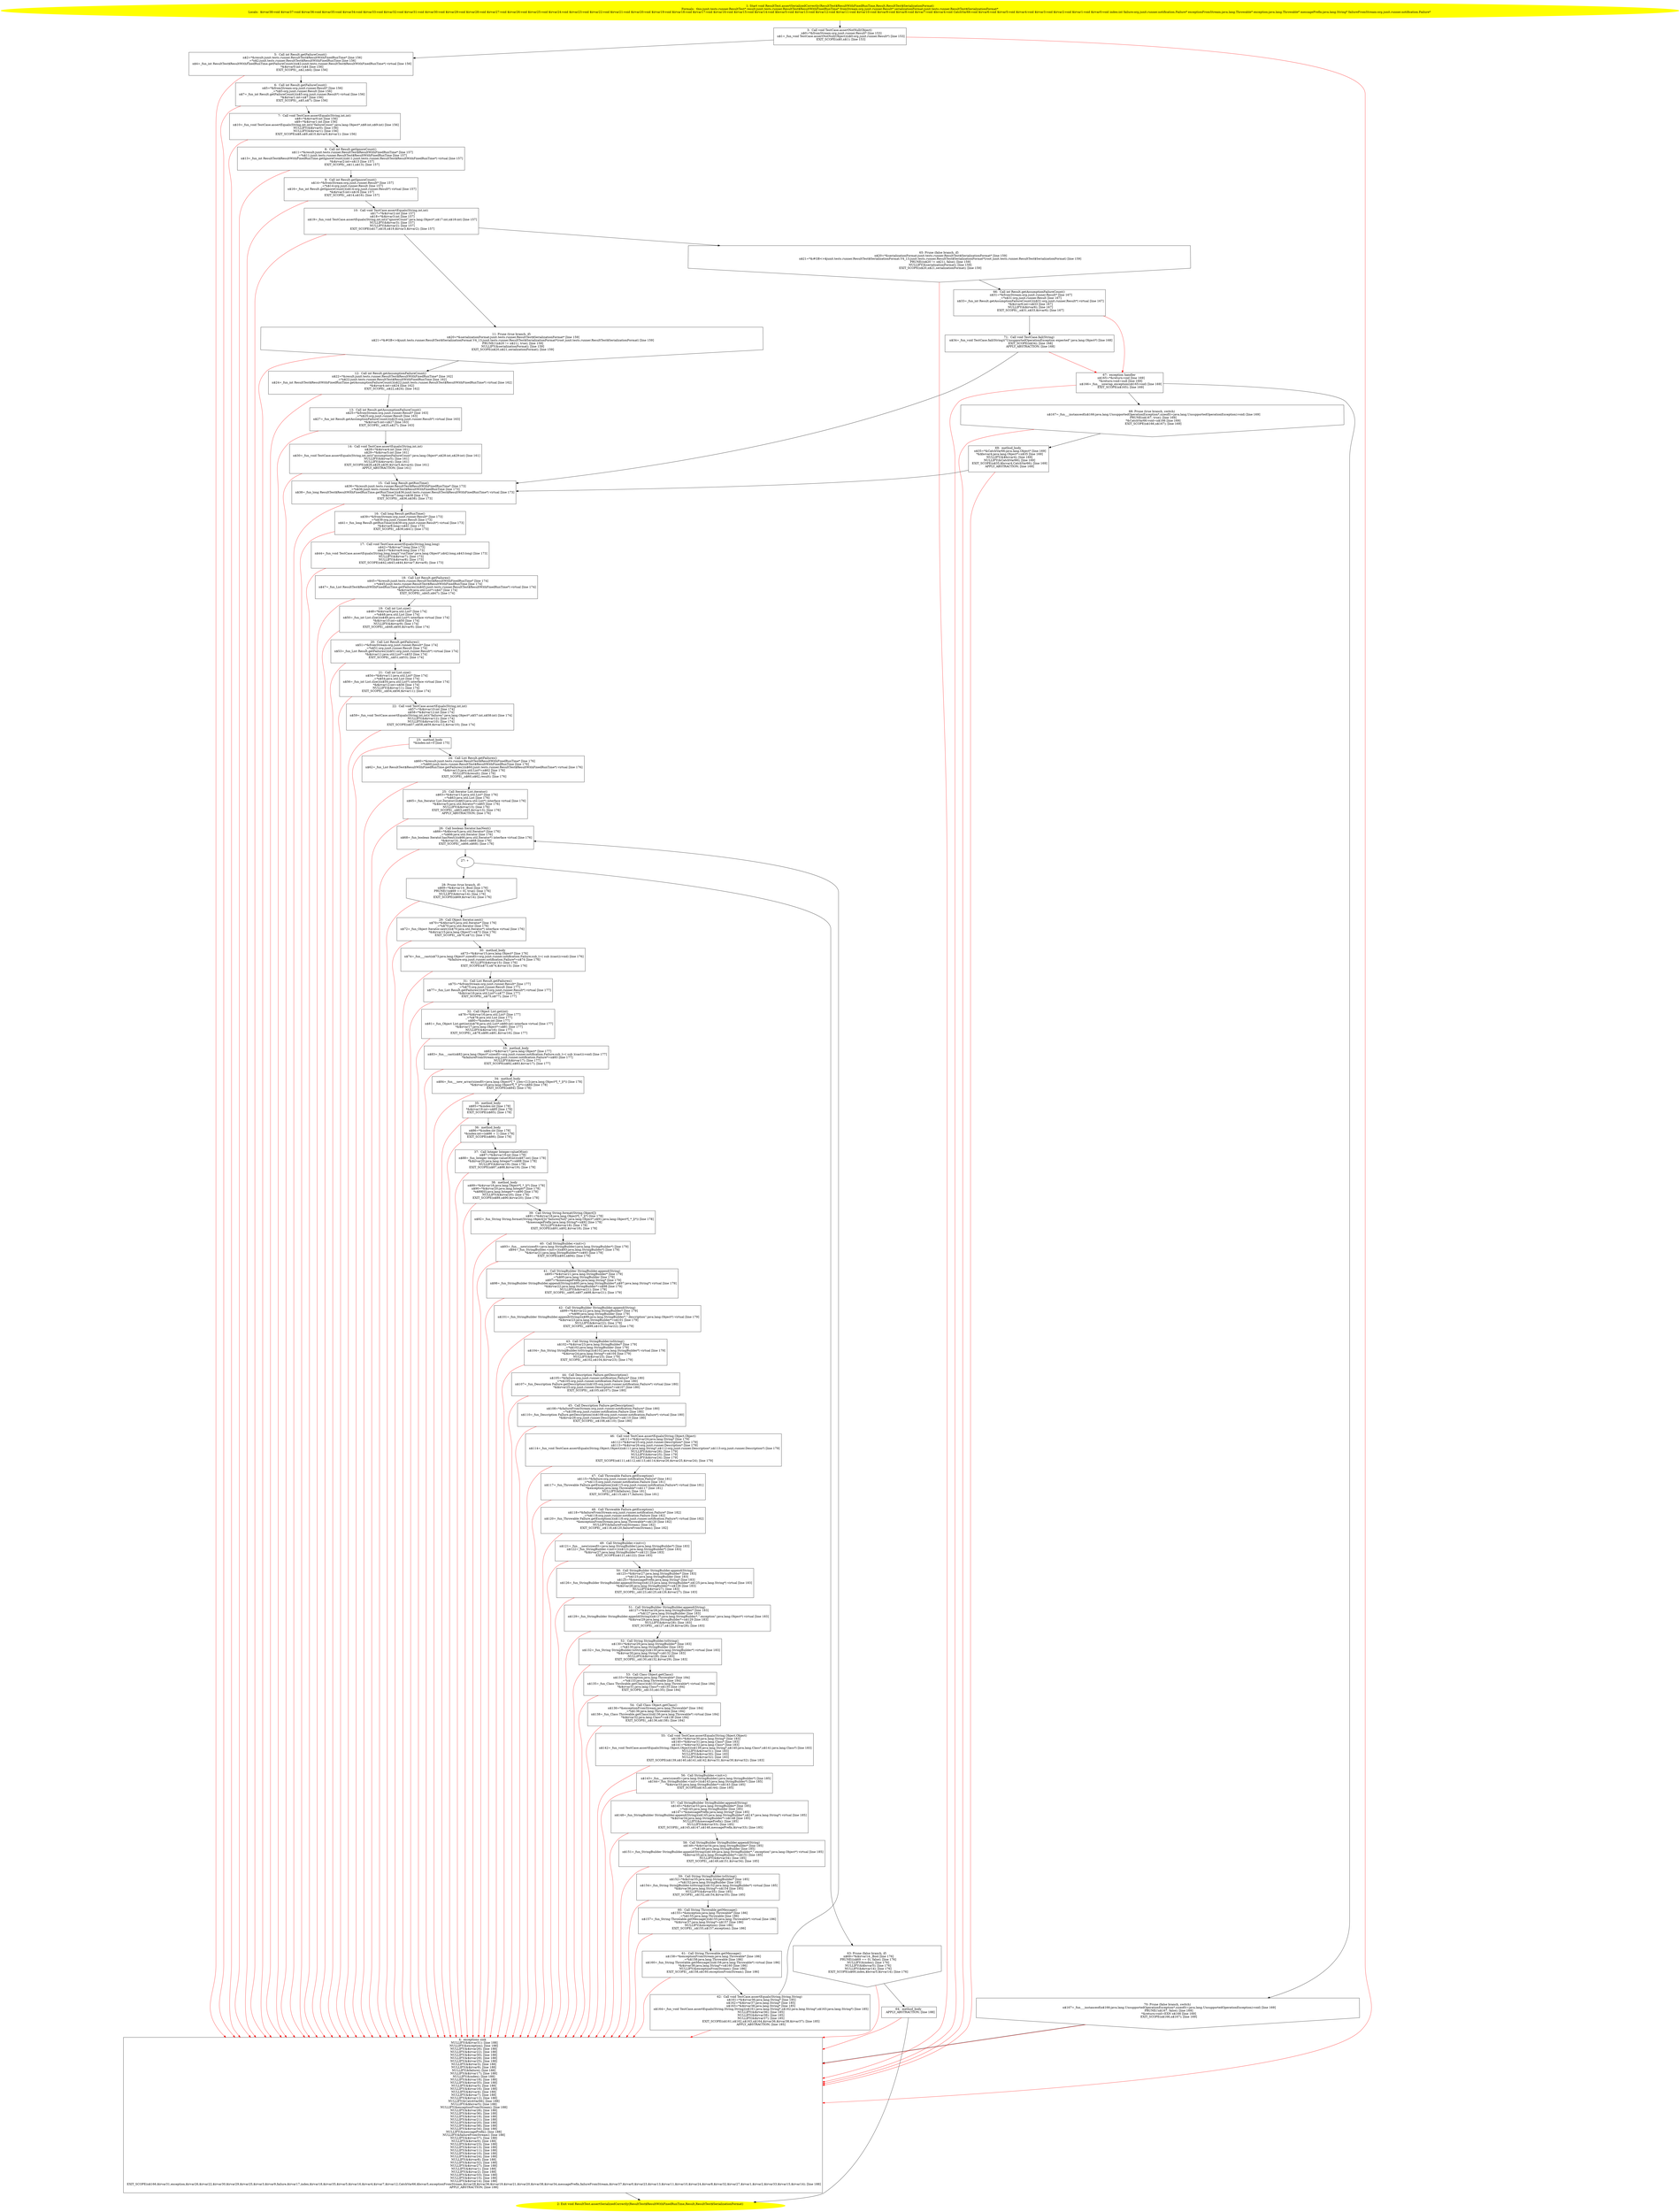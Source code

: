 /* @generated */
digraph cfg {
"junit.tests.runner.ResultTest.assertSerializedCorrectly(junit.tests.runner.ResultTest$ResultWithFixe.4566bf920632d094843082d98764fd44_1" [label="1: Start void ResultTest.assertSerializedCorrectly(ResultTest$ResultWithFixedRunTime,Result,ResultTest$SerializationFormat)\nFormals:  this:junit.tests.runner.ResultTest* result:junit.tests.runner.ResultTest$ResultWithFixedRunTime* fromStream:org.junit.runner.Result* serializationFormat:junit.tests.runner.ResultTest$SerializationFormat*\nLocals:  $irvar38:void $irvar37:void $irvar36:void $irvar35:void $irvar34:void $irvar33:void $irvar32:void $irvar31:void $irvar30:void $irvar29:void $irvar28:void $irvar27:void $irvar26:void $irvar25:void $irvar24:void $irvar23:void $irvar22:void $irvar21:void $irvar20:void $irvar19:void $irvar18:void $irvar17:void $irvar16:void $irvar15:void $irvar14:void $bcvar5:void $irvar13:void $irvar12:void $irvar11:void $irvar10:void $irvar9:void $irvar8:void $irvar7:void $bcvar4:void CatchVar66:void $irvar6:void $irvar5:void $irvar4:void $irvar3:void $irvar2:void $irvar1:void $irvar0:void index:int failure:org.junit.runner.notification.Failure* exceptionFromStream:java.lang.Throwable* exception:java.lang.Throwable* messagePrefix:java.lang.String* failureFromStream:org.junit.runner.notification.Failure* \n  " color=yellow style=filled]
	

	 "junit.tests.runner.ResultTest.assertSerializedCorrectly(junit.tests.runner.ResultTest$ResultWithFixe.4566bf920632d094843082d98764fd44_1" -> "junit.tests.runner.ResultTest.assertSerializedCorrectly(junit.tests.runner.ResultTest$ResultWithFixe.4566bf920632d094843082d98764fd44_3" ;
"junit.tests.runner.ResultTest.assertSerializedCorrectly(junit.tests.runner.ResultTest$ResultWithFixe.4566bf920632d094843082d98764fd44_2" [label="2: Exit void ResultTest.assertSerializedCorrectly(ResultTest$ResultWithFixedRunTime,Result,ResultTest$SerializationFormat) \n  " color=yellow style=filled]
	

"junit.tests.runner.ResultTest.assertSerializedCorrectly(junit.tests.runner.ResultTest$ResultWithFixe.4566bf920632d094843082d98764fd44_3" [label="3:  Call void TestCase.assertNotNull(Object) \n   n$0=*&fromStream:org.junit.runner.Result* [line 153]\n  n$1=_fun_void TestCase.assertNotNull(Object)(n$0:org.junit.runner.Result*) [line 153]\n  EXIT_SCOPE(n$0,n$1); [line 153]\n " shape="box"]
	

	 "junit.tests.runner.ResultTest.assertSerializedCorrectly(junit.tests.runner.ResultTest$ResultWithFixe.4566bf920632d094843082d98764fd44_3" -> "junit.tests.runner.ResultTest.assertSerializedCorrectly(junit.tests.runner.ResultTest$ResultWithFixe.4566bf920632d094843082d98764fd44_5" ;
	 "junit.tests.runner.ResultTest.assertSerializedCorrectly(junit.tests.runner.ResultTest$ResultWithFixe.4566bf920632d094843082d98764fd44_3" -> "junit.tests.runner.ResultTest.assertSerializedCorrectly(junit.tests.runner.ResultTest$ResultWithFixe.4566bf920632d094843082d98764fd44_4" [color="red" ];
"junit.tests.runner.ResultTest.assertSerializedCorrectly(junit.tests.runner.ResultTest$ResultWithFixe.4566bf920632d094843082d98764fd44_4" [label="4:  exceptions sink \n   NULLIFY(&$irvar31); [line 188]\n  NULLIFY(&exception); [line 188]\n  NULLIFY(&$irvar26); [line 188]\n  NULLIFY(&$irvar22); [line 188]\n  NULLIFY(&$irvar30); [line 188]\n  NULLIFY(&$irvar29); [line 188]\n  NULLIFY(&$irvar25); [line 188]\n  NULLIFY(&$irvar3); [line 188]\n  NULLIFY(&$irvar9); [line 188]\n  NULLIFY(&failure); [line 188]\n  NULLIFY(&$irvar17); [line 188]\n  NULLIFY(&index); [line 188]\n  NULLIFY(&$irvar18); [line 188]\n  NULLIFY(&$irvar35); [line 188]\n  NULLIFY(&$irvar5); [line 188]\n  NULLIFY(&$irvar16); [line 188]\n  NULLIFY(&$irvar4); [line 188]\n  NULLIFY(&$irvar7); [line 188]\n  NULLIFY(&$irvar12); [line 188]\n  NULLIFY(&CatchVar66); [line 188]\n  NULLIFY(&$bcvar5); [line 188]\n  NULLIFY(&exceptionFromStream); [line 188]\n  NULLIFY(&$irvar28); [line 188]\n  NULLIFY(&$irvar36); [line 188]\n  NULLIFY(&$irvar19); [line 188]\n  NULLIFY(&$irvar21); [line 188]\n  NULLIFY(&$irvar20); [line 188]\n  NULLIFY(&$irvar38); [line 188]\n  NULLIFY(&$irvar34); [line 188]\n  NULLIFY(&messagePrefix); [line 188]\n  NULLIFY(&failureFromStream); [line 188]\n  NULLIFY(&$irvar37); [line 188]\n  NULLIFY(&$irvar0); [line 188]\n  NULLIFY(&$irvar23); [line 188]\n  NULLIFY(&$irvar13); [line 188]\n  NULLIFY(&$irvar11); [line 188]\n  NULLIFY(&$irvar10); [line 188]\n  NULLIFY(&$irvar24); [line 188]\n  NULLIFY(&$irvar8); [line 188]\n  NULLIFY(&$irvar32); [line 188]\n  NULLIFY(&$irvar27); [line 188]\n  NULLIFY(&$irvar1); [line 188]\n  NULLIFY(&$irvar2); [line 188]\n  NULLIFY(&$irvar33); [line 188]\n  NULLIFY(&$irvar15); [line 188]\n  NULLIFY(&$irvar14); [line 188]\n  EXIT_SCOPE(n$166,$irvar31,exception,$irvar26,$irvar22,$irvar30,$irvar29,$irvar25,$irvar3,$irvar9,failure,$irvar17,index,$irvar18,$irvar35,$irvar5,$irvar16,$irvar4,$irvar7,$irvar12,CatchVar66,$bcvar5,exceptionFromStream,$irvar28,$irvar36,$irvar19,$irvar21,$irvar20,$irvar38,$irvar34,messagePrefix,failureFromStream,$irvar37,$irvar0,$irvar23,$irvar13,$irvar11,$irvar10,$irvar24,$irvar8,$irvar32,$irvar27,$irvar1,$irvar2,$irvar33,$irvar15,$irvar14); [line 188]\n  APPLY_ABSTRACTION; [line 188]\n " shape="box"]
	

	 "junit.tests.runner.ResultTest.assertSerializedCorrectly(junit.tests.runner.ResultTest$ResultWithFixe.4566bf920632d094843082d98764fd44_4" -> "junit.tests.runner.ResultTest.assertSerializedCorrectly(junit.tests.runner.ResultTest$ResultWithFixe.4566bf920632d094843082d98764fd44_2" ;
"junit.tests.runner.ResultTest.assertSerializedCorrectly(junit.tests.runner.ResultTest$ResultWithFixe.4566bf920632d094843082d98764fd44_5" [label="5:  Call int Result.getFailureCount() \n   n$2=*&result:junit.tests.runner.ResultTest$ResultWithFixedRunTime* [line 156]\n  _=*n$2:junit.tests.runner.ResultTest$ResultWithFixedRunTime [line 156]\n  n$4=_fun_int ResultTest$ResultWithFixedRunTime.getFailureCount()(n$2:junit.tests.runner.ResultTest$ResultWithFixedRunTime*) virtual [line 156]\n  *&$irvar0:int=n$4 [line 156]\n  EXIT_SCOPE(_,n$2,n$4); [line 156]\n " shape="box"]
	

	 "junit.tests.runner.ResultTest.assertSerializedCorrectly(junit.tests.runner.ResultTest$ResultWithFixe.4566bf920632d094843082d98764fd44_5" -> "junit.tests.runner.ResultTest.assertSerializedCorrectly(junit.tests.runner.ResultTest$ResultWithFixe.4566bf920632d094843082d98764fd44_6" ;
	 "junit.tests.runner.ResultTest.assertSerializedCorrectly(junit.tests.runner.ResultTest$ResultWithFixe.4566bf920632d094843082d98764fd44_5" -> "junit.tests.runner.ResultTest.assertSerializedCorrectly(junit.tests.runner.ResultTest$ResultWithFixe.4566bf920632d094843082d98764fd44_4" [color="red" ];
"junit.tests.runner.ResultTest.assertSerializedCorrectly(junit.tests.runner.ResultTest$ResultWithFixe.4566bf920632d094843082d98764fd44_6" [label="6:  Call int Result.getFailureCount() \n   n$5=*&fromStream:org.junit.runner.Result* [line 156]\n  _=*n$5:org.junit.runner.Result [line 156]\n  n$7=_fun_int Result.getFailureCount()(n$5:org.junit.runner.Result*) virtual [line 156]\n  *&$irvar1:int=n$7 [line 156]\n  EXIT_SCOPE(_,n$5,n$7); [line 156]\n " shape="box"]
	

	 "junit.tests.runner.ResultTest.assertSerializedCorrectly(junit.tests.runner.ResultTest$ResultWithFixe.4566bf920632d094843082d98764fd44_6" -> "junit.tests.runner.ResultTest.assertSerializedCorrectly(junit.tests.runner.ResultTest$ResultWithFixe.4566bf920632d094843082d98764fd44_7" ;
	 "junit.tests.runner.ResultTest.assertSerializedCorrectly(junit.tests.runner.ResultTest$ResultWithFixe.4566bf920632d094843082d98764fd44_6" -> "junit.tests.runner.ResultTest.assertSerializedCorrectly(junit.tests.runner.ResultTest$ResultWithFixe.4566bf920632d094843082d98764fd44_4" [color="red" ];
"junit.tests.runner.ResultTest.assertSerializedCorrectly(junit.tests.runner.ResultTest$ResultWithFixe.4566bf920632d094843082d98764fd44_7" [label="7:  Call void TestCase.assertEquals(String,int,int) \n   n$8=*&$irvar0:int [line 156]\n  n$9=*&$irvar1:int [line 156]\n  n$10=_fun_void TestCase.assertEquals(String,int,int)(\"failureCount\":java.lang.Object*,n$8:int,n$9:int) [line 156]\n  NULLIFY(&$irvar0); [line 156]\n  NULLIFY(&$irvar1); [line 156]\n  EXIT_SCOPE(n$8,n$9,n$10,$irvar0,$irvar1); [line 156]\n " shape="box"]
	

	 "junit.tests.runner.ResultTest.assertSerializedCorrectly(junit.tests.runner.ResultTest$ResultWithFixe.4566bf920632d094843082d98764fd44_7" -> "junit.tests.runner.ResultTest.assertSerializedCorrectly(junit.tests.runner.ResultTest$ResultWithFixe.4566bf920632d094843082d98764fd44_8" ;
	 "junit.tests.runner.ResultTest.assertSerializedCorrectly(junit.tests.runner.ResultTest$ResultWithFixe.4566bf920632d094843082d98764fd44_7" -> "junit.tests.runner.ResultTest.assertSerializedCorrectly(junit.tests.runner.ResultTest$ResultWithFixe.4566bf920632d094843082d98764fd44_4" [color="red" ];
"junit.tests.runner.ResultTest.assertSerializedCorrectly(junit.tests.runner.ResultTest$ResultWithFixe.4566bf920632d094843082d98764fd44_8" [label="8:  Call int Result.getIgnoreCount() \n   n$11=*&result:junit.tests.runner.ResultTest$ResultWithFixedRunTime* [line 157]\n  _=*n$11:junit.tests.runner.ResultTest$ResultWithFixedRunTime [line 157]\n  n$13=_fun_int ResultTest$ResultWithFixedRunTime.getIgnoreCount()(n$11:junit.tests.runner.ResultTest$ResultWithFixedRunTime*) virtual [line 157]\n  *&$irvar2:int=n$13 [line 157]\n  EXIT_SCOPE(_,n$11,n$13); [line 157]\n " shape="box"]
	

	 "junit.tests.runner.ResultTest.assertSerializedCorrectly(junit.tests.runner.ResultTest$ResultWithFixe.4566bf920632d094843082d98764fd44_8" -> "junit.tests.runner.ResultTest.assertSerializedCorrectly(junit.tests.runner.ResultTest$ResultWithFixe.4566bf920632d094843082d98764fd44_9" ;
	 "junit.tests.runner.ResultTest.assertSerializedCorrectly(junit.tests.runner.ResultTest$ResultWithFixe.4566bf920632d094843082d98764fd44_8" -> "junit.tests.runner.ResultTest.assertSerializedCorrectly(junit.tests.runner.ResultTest$ResultWithFixe.4566bf920632d094843082d98764fd44_4" [color="red" ];
"junit.tests.runner.ResultTest.assertSerializedCorrectly(junit.tests.runner.ResultTest$ResultWithFixe.4566bf920632d094843082d98764fd44_9" [label="9:  Call int Result.getIgnoreCount() \n   n$14=*&fromStream:org.junit.runner.Result* [line 157]\n  _=*n$14:org.junit.runner.Result [line 157]\n  n$16=_fun_int Result.getIgnoreCount()(n$14:org.junit.runner.Result*) virtual [line 157]\n  *&$irvar3:int=n$16 [line 157]\n  EXIT_SCOPE(_,n$14,n$16); [line 157]\n " shape="box"]
	

	 "junit.tests.runner.ResultTest.assertSerializedCorrectly(junit.tests.runner.ResultTest$ResultWithFixe.4566bf920632d094843082d98764fd44_9" -> "junit.tests.runner.ResultTest.assertSerializedCorrectly(junit.tests.runner.ResultTest$ResultWithFixe.4566bf920632d094843082d98764fd44_10" ;
	 "junit.tests.runner.ResultTest.assertSerializedCorrectly(junit.tests.runner.ResultTest$ResultWithFixe.4566bf920632d094843082d98764fd44_9" -> "junit.tests.runner.ResultTest.assertSerializedCorrectly(junit.tests.runner.ResultTest$ResultWithFixe.4566bf920632d094843082d98764fd44_4" [color="red" ];
"junit.tests.runner.ResultTest.assertSerializedCorrectly(junit.tests.runner.ResultTest$ResultWithFixe.4566bf920632d094843082d98764fd44_10" [label="10:  Call void TestCase.assertEquals(String,int,int) \n   n$17=*&$irvar2:int [line 157]\n  n$18=*&$irvar3:int [line 157]\n  n$19=_fun_void TestCase.assertEquals(String,int,int)(\"ignoreCount\":java.lang.Object*,n$17:int,n$18:int) [line 157]\n  NULLIFY(&$irvar3); [line 157]\n  NULLIFY(&$irvar2); [line 157]\n  EXIT_SCOPE(n$17,n$18,n$19,$irvar3,$irvar2); [line 157]\n " shape="box"]
	

	 "junit.tests.runner.ResultTest.assertSerializedCorrectly(junit.tests.runner.ResultTest$ResultWithFixe.4566bf920632d094843082d98764fd44_10" -> "junit.tests.runner.ResultTest.assertSerializedCorrectly(junit.tests.runner.ResultTest$ResultWithFixe.4566bf920632d094843082d98764fd44_11" ;
	 "junit.tests.runner.ResultTest.assertSerializedCorrectly(junit.tests.runner.ResultTest$ResultWithFixe.4566bf920632d094843082d98764fd44_10" -> "junit.tests.runner.ResultTest.assertSerializedCorrectly(junit.tests.runner.ResultTest$ResultWithFixe.4566bf920632d094843082d98764fd44_65" ;
	 "junit.tests.runner.ResultTest.assertSerializedCorrectly(junit.tests.runner.ResultTest$ResultWithFixe.4566bf920632d094843082d98764fd44_10" -> "junit.tests.runner.ResultTest.assertSerializedCorrectly(junit.tests.runner.ResultTest$ResultWithFixe.4566bf920632d094843082d98764fd44_4" [color="red" ];
"junit.tests.runner.ResultTest.assertSerializedCorrectly(junit.tests.runner.ResultTest$ResultWithFixe.4566bf920632d094843082d98764fd44_11" [label="11: Prune (true branch, if) \n   n$20=*&serializationFormat:junit.tests.runner.ResultTest$SerializationFormat* [line 159]\n  n$21=*&#GB<>$junit.tests.runner.ResultTest$SerializationFormat.V4_13:junit.tests.runner.ResultTest$SerializationFormat*(root junit.tests.runner.ResultTest$SerializationFormat) [line 159]\n  PRUNE(!(n$20 != n$21), true); [line 159]\n  NULLIFY(&serializationFormat); [line 159]\n  EXIT_SCOPE(n$20,n$21,serializationFormat); [line 159]\n " shape="invhouse"]
	

	 "junit.tests.runner.ResultTest.assertSerializedCorrectly(junit.tests.runner.ResultTest$ResultWithFixe.4566bf920632d094843082d98764fd44_11" -> "junit.tests.runner.ResultTest.assertSerializedCorrectly(junit.tests.runner.ResultTest$ResultWithFixe.4566bf920632d094843082d98764fd44_12" ;
	 "junit.tests.runner.ResultTest.assertSerializedCorrectly(junit.tests.runner.ResultTest$ResultWithFixe.4566bf920632d094843082d98764fd44_11" -> "junit.tests.runner.ResultTest.assertSerializedCorrectly(junit.tests.runner.ResultTest$ResultWithFixe.4566bf920632d094843082d98764fd44_4" [color="red" ];
"junit.tests.runner.ResultTest.assertSerializedCorrectly(junit.tests.runner.ResultTest$ResultWithFixe.4566bf920632d094843082d98764fd44_12" [label="12:  Call int Result.getAssumptionFailureCount() \n   n$22=*&result:junit.tests.runner.ResultTest$ResultWithFixedRunTime* [line 162]\n  _=*n$22:junit.tests.runner.ResultTest$ResultWithFixedRunTime [line 162]\n  n$24=_fun_int ResultTest$ResultWithFixedRunTime.getAssumptionFailureCount()(n$22:junit.tests.runner.ResultTest$ResultWithFixedRunTime*) virtual [line 162]\n  *&$irvar4:int=n$24 [line 162]\n  EXIT_SCOPE(_,n$22,n$24); [line 162]\n " shape="box"]
	

	 "junit.tests.runner.ResultTest.assertSerializedCorrectly(junit.tests.runner.ResultTest$ResultWithFixe.4566bf920632d094843082d98764fd44_12" -> "junit.tests.runner.ResultTest.assertSerializedCorrectly(junit.tests.runner.ResultTest$ResultWithFixe.4566bf920632d094843082d98764fd44_13" ;
	 "junit.tests.runner.ResultTest.assertSerializedCorrectly(junit.tests.runner.ResultTest$ResultWithFixe.4566bf920632d094843082d98764fd44_12" -> "junit.tests.runner.ResultTest.assertSerializedCorrectly(junit.tests.runner.ResultTest$ResultWithFixe.4566bf920632d094843082d98764fd44_4" [color="red" ];
"junit.tests.runner.ResultTest.assertSerializedCorrectly(junit.tests.runner.ResultTest$ResultWithFixe.4566bf920632d094843082d98764fd44_13" [label="13:  Call int Result.getAssumptionFailureCount() \n   n$25=*&fromStream:org.junit.runner.Result* [line 163]\n  _=*n$25:org.junit.runner.Result [line 163]\n  n$27=_fun_int Result.getAssumptionFailureCount()(n$25:org.junit.runner.Result*) virtual [line 163]\n  *&$irvar5:int=n$27 [line 163]\n  EXIT_SCOPE(_,n$25,n$27); [line 163]\n " shape="box"]
	

	 "junit.tests.runner.ResultTest.assertSerializedCorrectly(junit.tests.runner.ResultTest$ResultWithFixe.4566bf920632d094843082d98764fd44_13" -> "junit.tests.runner.ResultTest.assertSerializedCorrectly(junit.tests.runner.ResultTest$ResultWithFixe.4566bf920632d094843082d98764fd44_14" ;
	 "junit.tests.runner.ResultTest.assertSerializedCorrectly(junit.tests.runner.ResultTest$ResultWithFixe.4566bf920632d094843082d98764fd44_13" -> "junit.tests.runner.ResultTest.assertSerializedCorrectly(junit.tests.runner.ResultTest$ResultWithFixe.4566bf920632d094843082d98764fd44_4" [color="red" ];
"junit.tests.runner.ResultTest.assertSerializedCorrectly(junit.tests.runner.ResultTest$ResultWithFixe.4566bf920632d094843082d98764fd44_14" [label="14:  Call void TestCase.assertEquals(String,int,int) \n   n$28=*&$irvar4:int [line 161]\n  n$29=*&$irvar5:int [line 161]\n  n$30=_fun_void TestCase.assertEquals(String,int,int)(\"assumptionFailureCount\":java.lang.Object*,n$28:int,n$29:int) [line 161]\n  NULLIFY(&$irvar5); [line 161]\n  NULLIFY(&$irvar4); [line 161]\n  EXIT_SCOPE(n$28,n$29,n$30,$irvar5,$irvar4); [line 161]\n  APPLY_ABSTRACTION; [line 161]\n " shape="box"]
	

	 "junit.tests.runner.ResultTest.assertSerializedCorrectly(junit.tests.runner.ResultTest$ResultWithFixe.4566bf920632d094843082d98764fd44_14" -> "junit.tests.runner.ResultTest.assertSerializedCorrectly(junit.tests.runner.ResultTest$ResultWithFixe.4566bf920632d094843082d98764fd44_15" ;
	 "junit.tests.runner.ResultTest.assertSerializedCorrectly(junit.tests.runner.ResultTest$ResultWithFixe.4566bf920632d094843082d98764fd44_14" -> "junit.tests.runner.ResultTest.assertSerializedCorrectly(junit.tests.runner.ResultTest$ResultWithFixe.4566bf920632d094843082d98764fd44_4" [color="red" ];
"junit.tests.runner.ResultTest.assertSerializedCorrectly(junit.tests.runner.ResultTest$ResultWithFixe.4566bf920632d094843082d98764fd44_15" [label="15:  Call long Result.getRunTime() \n   n$36=*&result:junit.tests.runner.ResultTest$ResultWithFixedRunTime* [line 173]\n  _=*n$36:junit.tests.runner.ResultTest$ResultWithFixedRunTime [line 173]\n  n$38=_fun_long ResultTest$ResultWithFixedRunTime.getRunTime()(n$36:junit.tests.runner.ResultTest$ResultWithFixedRunTime*) virtual [line 173]\n  *&$irvar7:long=n$38 [line 173]\n  EXIT_SCOPE(_,n$36,n$38); [line 173]\n " shape="box"]
	

	 "junit.tests.runner.ResultTest.assertSerializedCorrectly(junit.tests.runner.ResultTest$ResultWithFixe.4566bf920632d094843082d98764fd44_15" -> "junit.tests.runner.ResultTest.assertSerializedCorrectly(junit.tests.runner.ResultTest$ResultWithFixe.4566bf920632d094843082d98764fd44_16" ;
	 "junit.tests.runner.ResultTest.assertSerializedCorrectly(junit.tests.runner.ResultTest$ResultWithFixe.4566bf920632d094843082d98764fd44_15" -> "junit.tests.runner.ResultTest.assertSerializedCorrectly(junit.tests.runner.ResultTest$ResultWithFixe.4566bf920632d094843082d98764fd44_4" [color="red" ];
"junit.tests.runner.ResultTest.assertSerializedCorrectly(junit.tests.runner.ResultTest$ResultWithFixe.4566bf920632d094843082d98764fd44_16" [label="16:  Call long Result.getRunTime() \n   n$39=*&fromStream:org.junit.runner.Result* [line 173]\n  _=*n$39:org.junit.runner.Result [line 173]\n  n$41=_fun_long Result.getRunTime()(n$39:org.junit.runner.Result*) virtual [line 173]\n  *&$irvar8:long=n$41 [line 173]\n  EXIT_SCOPE(_,n$39,n$41); [line 173]\n " shape="box"]
	

	 "junit.tests.runner.ResultTest.assertSerializedCorrectly(junit.tests.runner.ResultTest$ResultWithFixe.4566bf920632d094843082d98764fd44_16" -> "junit.tests.runner.ResultTest.assertSerializedCorrectly(junit.tests.runner.ResultTest$ResultWithFixe.4566bf920632d094843082d98764fd44_17" ;
	 "junit.tests.runner.ResultTest.assertSerializedCorrectly(junit.tests.runner.ResultTest$ResultWithFixe.4566bf920632d094843082d98764fd44_16" -> "junit.tests.runner.ResultTest.assertSerializedCorrectly(junit.tests.runner.ResultTest$ResultWithFixe.4566bf920632d094843082d98764fd44_4" [color="red" ];
"junit.tests.runner.ResultTest.assertSerializedCorrectly(junit.tests.runner.ResultTest$ResultWithFixe.4566bf920632d094843082d98764fd44_17" [label="17:  Call void TestCase.assertEquals(String,long,long) \n   n$42=*&$irvar7:long [line 173]\n  n$43=*&$irvar8:long [line 173]\n  n$44=_fun_void TestCase.assertEquals(String,long,long)(\"runTime\":java.lang.Object*,n$42:long,n$43:long) [line 173]\n  NULLIFY(&$irvar7); [line 173]\n  NULLIFY(&$irvar8); [line 173]\n  EXIT_SCOPE(n$42,n$43,n$44,$irvar7,$irvar8); [line 173]\n " shape="box"]
	

	 "junit.tests.runner.ResultTest.assertSerializedCorrectly(junit.tests.runner.ResultTest$ResultWithFixe.4566bf920632d094843082d98764fd44_17" -> "junit.tests.runner.ResultTest.assertSerializedCorrectly(junit.tests.runner.ResultTest$ResultWithFixe.4566bf920632d094843082d98764fd44_18" ;
	 "junit.tests.runner.ResultTest.assertSerializedCorrectly(junit.tests.runner.ResultTest$ResultWithFixe.4566bf920632d094843082d98764fd44_17" -> "junit.tests.runner.ResultTest.assertSerializedCorrectly(junit.tests.runner.ResultTest$ResultWithFixe.4566bf920632d094843082d98764fd44_4" [color="red" ];
"junit.tests.runner.ResultTest.assertSerializedCorrectly(junit.tests.runner.ResultTest$ResultWithFixe.4566bf920632d094843082d98764fd44_18" [label="18:  Call List Result.getFailures() \n   n$45=*&result:junit.tests.runner.ResultTest$ResultWithFixedRunTime* [line 174]\n  _=*n$45:junit.tests.runner.ResultTest$ResultWithFixedRunTime [line 174]\n  n$47=_fun_List ResultTest$ResultWithFixedRunTime.getFailures()(n$45:junit.tests.runner.ResultTest$ResultWithFixedRunTime*) virtual [line 174]\n  *&$irvar9:java.util.List*=n$47 [line 174]\n  EXIT_SCOPE(_,n$45,n$47); [line 174]\n " shape="box"]
	

	 "junit.tests.runner.ResultTest.assertSerializedCorrectly(junit.tests.runner.ResultTest$ResultWithFixe.4566bf920632d094843082d98764fd44_18" -> "junit.tests.runner.ResultTest.assertSerializedCorrectly(junit.tests.runner.ResultTest$ResultWithFixe.4566bf920632d094843082d98764fd44_19" ;
	 "junit.tests.runner.ResultTest.assertSerializedCorrectly(junit.tests.runner.ResultTest$ResultWithFixe.4566bf920632d094843082d98764fd44_18" -> "junit.tests.runner.ResultTest.assertSerializedCorrectly(junit.tests.runner.ResultTest$ResultWithFixe.4566bf920632d094843082d98764fd44_4" [color="red" ];
"junit.tests.runner.ResultTest.assertSerializedCorrectly(junit.tests.runner.ResultTest$ResultWithFixe.4566bf920632d094843082d98764fd44_19" [label="19:  Call int List.size() \n   n$48=*&$irvar9:java.util.List* [line 174]\n  _=*n$48:java.util.List [line 174]\n  n$50=_fun_int List.size()(n$48:java.util.List*) interface virtual [line 174]\n  *&$irvar10:int=n$50 [line 174]\n  NULLIFY(&$irvar9); [line 174]\n  EXIT_SCOPE(_,n$48,n$50,$irvar9); [line 174]\n " shape="box"]
	

	 "junit.tests.runner.ResultTest.assertSerializedCorrectly(junit.tests.runner.ResultTest$ResultWithFixe.4566bf920632d094843082d98764fd44_19" -> "junit.tests.runner.ResultTest.assertSerializedCorrectly(junit.tests.runner.ResultTest$ResultWithFixe.4566bf920632d094843082d98764fd44_20" ;
	 "junit.tests.runner.ResultTest.assertSerializedCorrectly(junit.tests.runner.ResultTest$ResultWithFixe.4566bf920632d094843082d98764fd44_19" -> "junit.tests.runner.ResultTest.assertSerializedCorrectly(junit.tests.runner.ResultTest$ResultWithFixe.4566bf920632d094843082d98764fd44_4" [color="red" ];
"junit.tests.runner.ResultTest.assertSerializedCorrectly(junit.tests.runner.ResultTest$ResultWithFixe.4566bf920632d094843082d98764fd44_20" [label="20:  Call List Result.getFailures() \n   n$51=*&fromStream:org.junit.runner.Result* [line 174]\n  _=*n$51:org.junit.runner.Result [line 174]\n  n$53=_fun_List Result.getFailures()(n$51:org.junit.runner.Result*) virtual [line 174]\n  *&$irvar11:java.util.List*=n$53 [line 174]\n  EXIT_SCOPE(_,n$51,n$53); [line 174]\n " shape="box"]
	

	 "junit.tests.runner.ResultTest.assertSerializedCorrectly(junit.tests.runner.ResultTest$ResultWithFixe.4566bf920632d094843082d98764fd44_20" -> "junit.tests.runner.ResultTest.assertSerializedCorrectly(junit.tests.runner.ResultTest$ResultWithFixe.4566bf920632d094843082d98764fd44_21" ;
	 "junit.tests.runner.ResultTest.assertSerializedCorrectly(junit.tests.runner.ResultTest$ResultWithFixe.4566bf920632d094843082d98764fd44_20" -> "junit.tests.runner.ResultTest.assertSerializedCorrectly(junit.tests.runner.ResultTest$ResultWithFixe.4566bf920632d094843082d98764fd44_4" [color="red" ];
"junit.tests.runner.ResultTest.assertSerializedCorrectly(junit.tests.runner.ResultTest$ResultWithFixe.4566bf920632d094843082d98764fd44_21" [label="21:  Call int List.size() \n   n$54=*&$irvar11:java.util.List* [line 174]\n  _=*n$54:java.util.List [line 174]\n  n$56=_fun_int List.size()(n$54:java.util.List*) interface virtual [line 174]\n  *&$irvar12:int=n$56 [line 174]\n  NULLIFY(&$irvar11); [line 174]\n  EXIT_SCOPE(_,n$54,n$56,$irvar11); [line 174]\n " shape="box"]
	

	 "junit.tests.runner.ResultTest.assertSerializedCorrectly(junit.tests.runner.ResultTest$ResultWithFixe.4566bf920632d094843082d98764fd44_21" -> "junit.tests.runner.ResultTest.assertSerializedCorrectly(junit.tests.runner.ResultTest$ResultWithFixe.4566bf920632d094843082d98764fd44_22" ;
	 "junit.tests.runner.ResultTest.assertSerializedCorrectly(junit.tests.runner.ResultTest$ResultWithFixe.4566bf920632d094843082d98764fd44_21" -> "junit.tests.runner.ResultTest.assertSerializedCorrectly(junit.tests.runner.ResultTest$ResultWithFixe.4566bf920632d094843082d98764fd44_4" [color="red" ];
"junit.tests.runner.ResultTest.assertSerializedCorrectly(junit.tests.runner.ResultTest$ResultWithFixe.4566bf920632d094843082d98764fd44_22" [label="22:  Call void TestCase.assertEquals(String,int,int) \n   n$57=*&$irvar10:int [line 174]\n  n$58=*&$irvar12:int [line 174]\n  n$59=_fun_void TestCase.assertEquals(String,int,int)(\"failures\":java.lang.Object*,n$57:int,n$58:int) [line 174]\n  NULLIFY(&$irvar12); [line 174]\n  NULLIFY(&$irvar10); [line 174]\n  EXIT_SCOPE(n$57,n$58,n$59,$irvar12,$irvar10); [line 174]\n " shape="box"]
	

	 "junit.tests.runner.ResultTest.assertSerializedCorrectly(junit.tests.runner.ResultTest$ResultWithFixe.4566bf920632d094843082d98764fd44_22" -> "junit.tests.runner.ResultTest.assertSerializedCorrectly(junit.tests.runner.ResultTest$ResultWithFixe.4566bf920632d094843082d98764fd44_23" ;
	 "junit.tests.runner.ResultTest.assertSerializedCorrectly(junit.tests.runner.ResultTest$ResultWithFixe.4566bf920632d094843082d98764fd44_22" -> "junit.tests.runner.ResultTest.assertSerializedCorrectly(junit.tests.runner.ResultTest$ResultWithFixe.4566bf920632d094843082d98764fd44_4" [color="red" ];
"junit.tests.runner.ResultTest.assertSerializedCorrectly(junit.tests.runner.ResultTest$ResultWithFixe.4566bf920632d094843082d98764fd44_23" [label="23:  method_body \n   *&index:int=0 [line 175]\n " shape="box"]
	

	 "junit.tests.runner.ResultTest.assertSerializedCorrectly(junit.tests.runner.ResultTest$ResultWithFixe.4566bf920632d094843082d98764fd44_23" -> "junit.tests.runner.ResultTest.assertSerializedCorrectly(junit.tests.runner.ResultTest$ResultWithFixe.4566bf920632d094843082d98764fd44_24" ;
	 "junit.tests.runner.ResultTest.assertSerializedCorrectly(junit.tests.runner.ResultTest$ResultWithFixe.4566bf920632d094843082d98764fd44_23" -> "junit.tests.runner.ResultTest.assertSerializedCorrectly(junit.tests.runner.ResultTest$ResultWithFixe.4566bf920632d094843082d98764fd44_4" [color="red" ];
"junit.tests.runner.ResultTest.assertSerializedCorrectly(junit.tests.runner.ResultTest$ResultWithFixe.4566bf920632d094843082d98764fd44_24" [label="24:  Call List Result.getFailures() \n   n$60=*&result:junit.tests.runner.ResultTest$ResultWithFixedRunTime* [line 176]\n  _=*n$60:junit.tests.runner.ResultTest$ResultWithFixedRunTime [line 176]\n  n$62=_fun_List ResultTest$ResultWithFixedRunTime.getFailures()(n$60:junit.tests.runner.ResultTest$ResultWithFixedRunTime*) virtual [line 176]\n  *&$irvar13:java.util.List*=n$62 [line 176]\n  NULLIFY(&result); [line 176]\n  EXIT_SCOPE(_,n$60,n$62,result); [line 176]\n " shape="box"]
	

	 "junit.tests.runner.ResultTest.assertSerializedCorrectly(junit.tests.runner.ResultTest$ResultWithFixe.4566bf920632d094843082d98764fd44_24" -> "junit.tests.runner.ResultTest.assertSerializedCorrectly(junit.tests.runner.ResultTest$ResultWithFixe.4566bf920632d094843082d98764fd44_25" ;
	 "junit.tests.runner.ResultTest.assertSerializedCorrectly(junit.tests.runner.ResultTest$ResultWithFixe.4566bf920632d094843082d98764fd44_24" -> "junit.tests.runner.ResultTest.assertSerializedCorrectly(junit.tests.runner.ResultTest$ResultWithFixe.4566bf920632d094843082d98764fd44_4" [color="red" ];
"junit.tests.runner.ResultTest.assertSerializedCorrectly(junit.tests.runner.ResultTest$ResultWithFixe.4566bf920632d094843082d98764fd44_25" [label="25:  Call Iterator List.iterator() \n   n$63=*&$irvar13:java.util.List* [line 176]\n  _=*n$63:java.util.List [line 176]\n  n$65=_fun_Iterator List.iterator()(n$63:java.util.List*) interface virtual [line 176]\n  *&$bcvar5:java.util.Iterator*=n$65 [line 176]\n  NULLIFY(&$irvar13); [line 176]\n  EXIT_SCOPE(_,n$63,n$65,$irvar13); [line 176]\n  APPLY_ABSTRACTION; [line 176]\n " shape="box"]
	

	 "junit.tests.runner.ResultTest.assertSerializedCorrectly(junit.tests.runner.ResultTest$ResultWithFixe.4566bf920632d094843082d98764fd44_25" -> "junit.tests.runner.ResultTest.assertSerializedCorrectly(junit.tests.runner.ResultTest$ResultWithFixe.4566bf920632d094843082d98764fd44_26" ;
	 "junit.tests.runner.ResultTest.assertSerializedCorrectly(junit.tests.runner.ResultTest$ResultWithFixe.4566bf920632d094843082d98764fd44_25" -> "junit.tests.runner.ResultTest.assertSerializedCorrectly(junit.tests.runner.ResultTest$ResultWithFixe.4566bf920632d094843082d98764fd44_4" [color="red" ];
"junit.tests.runner.ResultTest.assertSerializedCorrectly(junit.tests.runner.ResultTest$ResultWithFixe.4566bf920632d094843082d98764fd44_26" [label="26:  Call boolean Iterator.hasNext() \n   n$66=*&$bcvar5:java.util.Iterator* [line 176]\n  _=*n$66:java.util.Iterator [line 176]\n  n$68=_fun_boolean Iterator.hasNext()(n$66:java.util.Iterator*) interface virtual [line 176]\n  *&$irvar14:_Bool=n$68 [line 176]\n  EXIT_SCOPE(_,n$66,n$68); [line 176]\n " shape="box"]
	

	 "junit.tests.runner.ResultTest.assertSerializedCorrectly(junit.tests.runner.ResultTest$ResultWithFixe.4566bf920632d094843082d98764fd44_26" -> "junit.tests.runner.ResultTest.assertSerializedCorrectly(junit.tests.runner.ResultTest$ResultWithFixe.4566bf920632d094843082d98764fd44_27" ;
	 "junit.tests.runner.ResultTest.assertSerializedCorrectly(junit.tests.runner.ResultTest$ResultWithFixe.4566bf920632d094843082d98764fd44_26" -> "junit.tests.runner.ResultTest.assertSerializedCorrectly(junit.tests.runner.ResultTest$ResultWithFixe.4566bf920632d094843082d98764fd44_4" [color="red" ];
"junit.tests.runner.ResultTest.assertSerializedCorrectly(junit.tests.runner.ResultTest$ResultWithFixe.4566bf920632d094843082d98764fd44_27" [label="27: + \n  " ]
	

	 "junit.tests.runner.ResultTest.assertSerializedCorrectly(junit.tests.runner.ResultTest$ResultWithFixe.4566bf920632d094843082d98764fd44_27" -> "junit.tests.runner.ResultTest.assertSerializedCorrectly(junit.tests.runner.ResultTest$ResultWithFixe.4566bf920632d094843082d98764fd44_28" ;
	 "junit.tests.runner.ResultTest.assertSerializedCorrectly(junit.tests.runner.ResultTest$ResultWithFixe.4566bf920632d094843082d98764fd44_27" -> "junit.tests.runner.ResultTest.assertSerializedCorrectly(junit.tests.runner.ResultTest$ResultWithFixe.4566bf920632d094843082d98764fd44_63" ;
"junit.tests.runner.ResultTest.assertSerializedCorrectly(junit.tests.runner.ResultTest$ResultWithFixe.4566bf920632d094843082d98764fd44_28" [label="28: Prune (true branch, if) \n   n$69=*&$irvar14:_Bool [line 176]\n  PRUNE(!(n$69 == 0), true); [line 176]\n  NULLIFY(&$irvar14); [line 176]\n  EXIT_SCOPE(n$69,$irvar14); [line 176]\n " shape="invhouse"]
	

	 "junit.tests.runner.ResultTest.assertSerializedCorrectly(junit.tests.runner.ResultTest$ResultWithFixe.4566bf920632d094843082d98764fd44_28" -> "junit.tests.runner.ResultTest.assertSerializedCorrectly(junit.tests.runner.ResultTest$ResultWithFixe.4566bf920632d094843082d98764fd44_29" ;
	 "junit.tests.runner.ResultTest.assertSerializedCorrectly(junit.tests.runner.ResultTest$ResultWithFixe.4566bf920632d094843082d98764fd44_28" -> "junit.tests.runner.ResultTest.assertSerializedCorrectly(junit.tests.runner.ResultTest$ResultWithFixe.4566bf920632d094843082d98764fd44_4" [color="red" ];
"junit.tests.runner.ResultTest.assertSerializedCorrectly(junit.tests.runner.ResultTest$ResultWithFixe.4566bf920632d094843082d98764fd44_29" [label="29:  Call Object Iterator.next() \n   n$70=*&$bcvar5:java.util.Iterator* [line 176]\n  _=*n$70:java.util.Iterator [line 176]\n  n$72=_fun_Object Iterator.next()(n$70:java.util.Iterator*) interface virtual [line 176]\n  *&$irvar15:java.lang.Object*=n$72 [line 176]\n  EXIT_SCOPE(_,n$70,n$72); [line 176]\n " shape="box"]
	

	 "junit.tests.runner.ResultTest.assertSerializedCorrectly(junit.tests.runner.ResultTest$ResultWithFixe.4566bf920632d094843082d98764fd44_29" -> "junit.tests.runner.ResultTest.assertSerializedCorrectly(junit.tests.runner.ResultTest$ResultWithFixe.4566bf920632d094843082d98764fd44_30" ;
	 "junit.tests.runner.ResultTest.assertSerializedCorrectly(junit.tests.runner.ResultTest$ResultWithFixe.4566bf920632d094843082d98764fd44_29" -> "junit.tests.runner.ResultTest.assertSerializedCorrectly(junit.tests.runner.ResultTest$ResultWithFixe.4566bf920632d094843082d98764fd44_4" [color="red" ];
"junit.tests.runner.ResultTest.assertSerializedCorrectly(junit.tests.runner.ResultTest$ResultWithFixe.4566bf920632d094843082d98764fd44_30" [label="30:  method_body \n   n$73=*&$irvar15:java.lang.Object* [line 176]\n  n$74=_fun___cast(n$73:java.lang.Object*,sizeof(t=org.junit.runner.notification.Failure;sub_t=( sub )(cast)):void) [line 176]\n  *&failure:org.junit.runner.notification.Failure*=n$74 [line 176]\n  NULLIFY(&$irvar15); [line 176]\n  EXIT_SCOPE(n$73,n$74,$irvar15); [line 176]\n " shape="box"]
	

	 "junit.tests.runner.ResultTest.assertSerializedCorrectly(junit.tests.runner.ResultTest$ResultWithFixe.4566bf920632d094843082d98764fd44_30" -> "junit.tests.runner.ResultTest.assertSerializedCorrectly(junit.tests.runner.ResultTest$ResultWithFixe.4566bf920632d094843082d98764fd44_31" ;
	 "junit.tests.runner.ResultTest.assertSerializedCorrectly(junit.tests.runner.ResultTest$ResultWithFixe.4566bf920632d094843082d98764fd44_30" -> "junit.tests.runner.ResultTest.assertSerializedCorrectly(junit.tests.runner.ResultTest$ResultWithFixe.4566bf920632d094843082d98764fd44_4" [color="red" ];
"junit.tests.runner.ResultTest.assertSerializedCorrectly(junit.tests.runner.ResultTest$ResultWithFixe.4566bf920632d094843082d98764fd44_31" [label="31:  Call List Result.getFailures() \n   n$75=*&fromStream:org.junit.runner.Result* [line 177]\n  _=*n$75:org.junit.runner.Result [line 177]\n  n$77=_fun_List Result.getFailures()(n$75:org.junit.runner.Result*) virtual [line 177]\n  *&$irvar16:java.util.List*=n$77 [line 177]\n  EXIT_SCOPE(_,n$75,n$77); [line 177]\n " shape="box"]
	

	 "junit.tests.runner.ResultTest.assertSerializedCorrectly(junit.tests.runner.ResultTest$ResultWithFixe.4566bf920632d094843082d98764fd44_31" -> "junit.tests.runner.ResultTest.assertSerializedCorrectly(junit.tests.runner.ResultTest$ResultWithFixe.4566bf920632d094843082d98764fd44_32" ;
	 "junit.tests.runner.ResultTest.assertSerializedCorrectly(junit.tests.runner.ResultTest$ResultWithFixe.4566bf920632d094843082d98764fd44_31" -> "junit.tests.runner.ResultTest.assertSerializedCorrectly(junit.tests.runner.ResultTest$ResultWithFixe.4566bf920632d094843082d98764fd44_4" [color="red" ];
"junit.tests.runner.ResultTest.assertSerializedCorrectly(junit.tests.runner.ResultTest$ResultWithFixe.4566bf920632d094843082d98764fd44_32" [label="32:  Call Object List.get(int) \n   n$78=*&$irvar16:java.util.List* [line 177]\n  _=*n$78:java.util.List [line 177]\n  n$80=*&index:int [line 177]\n  n$81=_fun_Object List.get(int)(n$78:java.util.List*,n$80:int) interface virtual [line 177]\n  *&$irvar17:java.lang.Object*=n$81 [line 177]\n  NULLIFY(&$irvar16); [line 177]\n  EXIT_SCOPE(_,n$78,n$80,n$81,$irvar16); [line 177]\n " shape="box"]
	

	 "junit.tests.runner.ResultTest.assertSerializedCorrectly(junit.tests.runner.ResultTest$ResultWithFixe.4566bf920632d094843082d98764fd44_32" -> "junit.tests.runner.ResultTest.assertSerializedCorrectly(junit.tests.runner.ResultTest$ResultWithFixe.4566bf920632d094843082d98764fd44_33" ;
	 "junit.tests.runner.ResultTest.assertSerializedCorrectly(junit.tests.runner.ResultTest$ResultWithFixe.4566bf920632d094843082d98764fd44_32" -> "junit.tests.runner.ResultTest.assertSerializedCorrectly(junit.tests.runner.ResultTest$ResultWithFixe.4566bf920632d094843082d98764fd44_4" [color="red" ];
"junit.tests.runner.ResultTest.assertSerializedCorrectly(junit.tests.runner.ResultTest$ResultWithFixe.4566bf920632d094843082d98764fd44_33" [label="33:  method_body \n   n$82=*&$irvar17:java.lang.Object* [line 177]\n  n$83=_fun___cast(n$82:java.lang.Object*,sizeof(t=org.junit.runner.notification.Failure;sub_t=( sub )(cast)):void) [line 177]\n  *&failureFromStream:org.junit.runner.notification.Failure*=n$83 [line 177]\n  NULLIFY(&$irvar17); [line 177]\n  EXIT_SCOPE(n$82,n$83,$irvar17); [line 177]\n " shape="box"]
	

	 "junit.tests.runner.ResultTest.assertSerializedCorrectly(junit.tests.runner.ResultTest$ResultWithFixe.4566bf920632d094843082d98764fd44_33" -> "junit.tests.runner.ResultTest.assertSerializedCorrectly(junit.tests.runner.ResultTest$ResultWithFixe.4566bf920632d094843082d98764fd44_34" ;
	 "junit.tests.runner.ResultTest.assertSerializedCorrectly(junit.tests.runner.ResultTest$ResultWithFixe.4566bf920632d094843082d98764fd44_33" -> "junit.tests.runner.ResultTest.assertSerializedCorrectly(junit.tests.runner.ResultTest$ResultWithFixe.4566bf920632d094843082d98764fd44_4" [color="red" ];
"junit.tests.runner.ResultTest.assertSerializedCorrectly(junit.tests.runner.ResultTest$ResultWithFixe.4566bf920632d094843082d98764fd44_34" [label="34:  method_body \n   n$84=_fun___new_array(sizeof(t=java.lang.Object*[_*_];len=[1]):java.lang.Object*[_*_](*)) [line 178]\n  *&$irvar18:java.lang.Object*[_*_](*)=n$84 [line 178]\n  EXIT_SCOPE(n$84); [line 178]\n " shape="box"]
	

	 "junit.tests.runner.ResultTest.assertSerializedCorrectly(junit.tests.runner.ResultTest$ResultWithFixe.4566bf920632d094843082d98764fd44_34" -> "junit.tests.runner.ResultTest.assertSerializedCorrectly(junit.tests.runner.ResultTest$ResultWithFixe.4566bf920632d094843082d98764fd44_35" ;
	 "junit.tests.runner.ResultTest.assertSerializedCorrectly(junit.tests.runner.ResultTest$ResultWithFixe.4566bf920632d094843082d98764fd44_34" -> "junit.tests.runner.ResultTest.assertSerializedCorrectly(junit.tests.runner.ResultTest$ResultWithFixe.4566bf920632d094843082d98764fd44_4" [color="red" ];
"junit.tests.runner.ResultTest.assertSerializedCorrectly(junit.tests.runner.ResultTest$ResultWithFixe.4566bf920632d094843082d98764fd44_35" [label="35:  method_body \n   n$85=*&index:int [line 178]\n  *&$irvar19:int=n$85 [line 178]\n  EXIT_SCOPE(n$85); [line 178]\n " shape="box"]
	

	 "junit.tests.runner.ResultTest.assertSerializedCorrectly(junit.tests.runner.ResultTest$ResultWithFixe.4566bf920632d094843082d98764fd44_35" -> "junit.tests.runner.ResultTest.assertSerializedCorrectly(junit.tests.runner.ResultTest$ResultWithFixe.4566bf920632d094843082d98764fd44_36" ;
	 "junit.tests.runner.ResultTest.assertSerializedCorrectly(junit.tests.runner.ResultTest$ResultWithFixe.4566bf920632d094843082d98764fd44_35" -> "junit.tests.runner.ResultTest.assertSerializedCorrectly(junit.tests.runner.ResultTest$ResultWithFixe.4566bf920632d094843082d98764fd44_4" [color="red" ];
"junit.tests.runner.ResultTest.assertSerializedCorrectly(junit.tests.runner.ResultTest$ResultWithFixe.4566bf920632d094843082d98764fd44_36" [label="36:  method_body \n   n$86=*&index:int [line 178]\n  *&index:int=(n$86 + 1) [line 178]\n  EXIT_SCOPE(n$86); [line 178]\n " shape="box"]
	

	 "junit.tests.runner.ResultTest.assertSerializedCorrectly(junit.tests.runner.ResultTest$ResultWithFixe.4566bf920632d094843082d98764fd44_36" -> "junit.tests.runner.ResultTest.assertSerializedCorrectly(junit.tests.runner.ResultTest$ResultWithFixe.4566bf920632d094843082d98764fd44_37" ;
	 "junit.tests.runner.ResultTest.assertSerializedCorrectly(junit.tests.runner.ResultTest$ResultWithFixe.4566bf920632d094843082d98764fd44_36" -> "junit.tests.runner.ResultTest.assertSerializedCorrectly(junit.tests.runner.ResultTest$ResultWithFixe.4566bf920632d094843082d98764fd44_4" [color="red" ];
"junit.tests.runner.ResultTest.assertSerializedCorrectly(junit.tests.runner.ResultTest$ResultWithFixe.4566bf920632d094843082d98764fd44_37" [label="37:  Call Integer Integer.valueOf(int) \n   n$87=*&$irvar19:int [line 178]\n  n$88=_fun_Integer Integer.valueOf(int)(n$87:int) [line 178]\n  *&$irvar20:java.lang.Integer*=n$88 [line 178]\n  NULLIFY(&$irvar19); [line 178]\n  EXIT_SCOPE(n$87,n$88,$irvar19); [line 178]\n " shape="box"]
	

	 "junit.tests.runner.ResultTest.assertSerializedCorrectly(junit.tests.runner.ResultTest$ResultWithFixe.4566bf920632d094843082d98764fd44_37" -> "junit.tests.runner.ResultTest.assertSerializedCorrectly(junit.tests.runner.ResultTest$ResultWithFixe.4566bf920632d094843082d98764fd44_38" ;
	 "junit.tests.runner.ResultTest.assertSerializedCorrectly(junit.tests.runner.ResultTest$ResultWithFixe.4566bf920632d094843082d98764fd44_37" -> "junit.tests.runner.ResultTest.assertSerializedCorrectly(junit.tests.runner.ResultTest$ResultWithFixe.4566bf920632d094843082d98764fd44_4" [color="red" ];
"junit.tests.runner.ResultTest.assertSerializedCorrectly(junit.tests.runner.ResultTest$ResultWithFixe.4566bf920632d094843082d98764fd44_38" [label="38:  method_body \n   n$89=*&$irvar18:java.lang.Object*[_*_](*) [line 178]\n  n$90=*&$irvar20:java.lang.Integer* [line 178]\n  *n$89[0]:java.lang.Integer*=n$90 [line 178]\n  NULLIFY(&$irvar20); [line 178]\n  EXIT_SCOPE(n$89,n$90,$irvar20); [line 178]\n " shape="box"]
	

	 "junit.tests.runner.ResultTest.assertSerializedCorrectly(junit.tests.runner.ResultTest$ResultWithFixe.4566bf920632d094843082d98764fd44_38" -> "junit.tests.runner.ResultTest.assertSerializedCorrectly(junit.tests.runner.ResultTest$ResultWithFixe.4566bf920632d094843082d98764fd44_39" ;
	 "junit.tests.runner.ResultTest.assertSerializedCorrectly(junit.tests.runner.ResultTest$ResultWithFixe.4566bf920632d094843082d98764fd44_38" -> "junit.tests.runner.ResultTest.assertSerializedCorrectly(junit.tests.runner.ResultTest$ResultWithFixe.4566bf920632d094843082d98764fd44_4" [color="red" ];
"junit.tests.runner.ResultTest.assertSerializedCorrectly(junit.tests.runner.ResultTest$ResultWithFixe.4566bf920632d094843082d98764fd44_39" [label="39:  Call String String.format(String,Object[]) \n   n$91=*&$irvar18:java.lang.Object*[_*_](*) [line 178]\n  n$92=_fun_String String.format(String,Object[])(\"failures[%d]\":java.lang.Object*,n$91:java.lang.Object*[_*_](*)) [line 178]\n  *&messagePrefix:java.lang.String*=n$92 [line 178]\n  NULLIFY(&$irvar18); [line 178]\n  EXIT_SCOPE(n$91,n$92,$irvar18); [line 178]\n " shape="box"]
	

	 "junit.tests.runner.ResultTest.assertSerializedCorrectly(junit.tests.runner.ResultTest$ResultWithFixe.4566bf920632d094843082d98764fd44_39" -> "junit.tests.runner.ResultTest.assertSerializedCorrectly(junit.tests.runner.ResultTest$ResultWithFixe.4566bf920632d094843082d98764fd44_40" ;
	 "junit.tests.runner.ResultTest.assertSerializedCorrectly(junit.tests.runner.ResultTest$ResultWithFixe.4566bf920632d094843082d98764fd44_39" -> "junit.tests.runner.ResultTest.assertSerializedCorrectly(junit.tests.runner.ResultTest$ResultWithFixe.4566bf920632d094843082d98764fd44_4" [color="red" ];
"junit.tests.runner.ResultTest.assertSerializedCorrectly(junit.tests.runner.ResultTest$ResultWithFixe.4566bf920632d094843082d98764fd44_40" [label="40:  Call StringBuilder.<init>() \n   n$93=_fun___new(sizeof(t=java.lang.StringBuilder):java.lang.StringBuilder*) [line 179]\n  n$94=_fun_StringBuilder.<init>()(n$93:java.lang.StringBuilder*) [line 179]\n  *&$irvar21:java.lang.StringBuilder*=n$93 [line 179]\n  EXIT_SCOPE(n$93,n$94); [line 179]\n " shape="box"]
	

	 "junit.tests.runner.ResultTest.assertSerializedCorrectly(junit.tests.runner.ResultTest$ResultWithFixe.4566bf920632d094843082d98764fd44_40" -> "junit.tests.runner.ResultTest.assertSerializedCorrectly(junit.tests.runner.ResultTest$ResultWithFixe.4566bf920632d094843082d98764fd44_41" ;
	 "junit.tests.runner.ResultTest.assertSerializedCorrectly(junit.tests.runner.ResultTest$ResultWithFixe.4566bf920632d094843082d98764fd44_40" -> "junit.tests.runner.ResultTest.assertSerializedCorrectly(junit.tests.runner.ResultTest$ResultWithFixe.4566bf920632d094843082d98764fd44_4" [color="red" ];
"junit.tests.runner.ResultTest.assertSerializedCorrectly(junit.tests.runner.ResultTest$ResultWithFixe.4566bf920632d094843082d98764fd44_41" [label="41:  Call StringBuilder StringBuilder.append(String) \n   n$95=*&$irvar21:java.lang.StringBuilder* [line 179]\n  _=*n$95:java.lang.StringBuilder [line 179]\n  n$97=*&messagePrefix:java.lang.String* [line 179]\n  n$98=_fun_StringBuilder StringBuilder.append(String)(n$95:java.lang.StringBuilder*,n$97:java.lang.String*) virtual [line 179]\n  *&$irvar22:java.lang.StringBuilder*=n$98 [line 179]\n  NULLIFY(&$irvar21); [line 179]\n  EXIT_SCOPE(_,n$95,n$97,n$98,$irvar21); [line 179]\n " shape="box"]
	

	 "junit.tests.runner.ResultTest.assertSerializedCorrectly(junit.tests.runner.ResultTest$ResultWithFixe.4566bf920632d094843082d98764fd44_41" -> "junit.tests.runner.ResultTest.assertSerializedCorrectly(junit.tests.runner.ResultTest$ResultWithFixe.4566bf920632d094843082d98764fd44_42" ;
	 "junit.tests.runner.ResultTest.assertSerializedCorrectly(junit.tests.runner.ResultTest$ResultWithFixe.4566bf920632d094843082d98764fd44_41" -> "junit.tests.runner.ResultTest.assertSerializedCorrectly(junit.tests.runner.ResultTest$ResultWithFixe.4566bf920632d094843082d98764fd44_4" [color="red" ];
"junit.tests.runner.ResultTest.assertSerializedCorrectly(junit.tests.runner.ResultTest$ResultWithFixe.4566bf920632d094843082d98764fd44_42" [label="42:  Call StringBuilder StringBuilder.append(String) \n   n$99=*&$irvar22:java.lang.StringBuilder* [line 179]\n  _=*n$99:java.lang.StringBuilder [line 179]\n  n$101=_fun_StringBuilder StringBuilder.append(String)(n$99:java.lang.StringBuilder*,\".description\":java.lang.Object*) virtual [line 179]\n  *&$irvar23:java.lang.StringBuilder*=n$101 [line 179]\n  NULLIFY(&$irvar22); [line 179]\n  EXIT_SCOPE(_,n$99,n$101,$irvar22); [line 179]\n " shape="box"]
	

	 "junit.tests.runner.ResultTest.assertSerializedCorrectly(junit.tests.runner.ResultTest$ResultWithFixe.4566bf920632d094843082d98764fd44_42" -> "junit.tests.runner.ResultTest.assertSerializedCorrectly(junit.tests.runner.ResultTest$ResultWithFixe.4566bf920632d094843082d98764fd44_43" ;
	 "junit.tests.runner.ResultTest.assertSerializedCorrectly(junit.tests.runner.ResultTest$ResultWithFixe.4566bf920632d094843082d98764fd44_42" -> "junit.tests.runner.ResultTest.assertSerializedCorrectly(junit.tests.runner.ResultTest$ResultWithFixe.4566bf920632d094843082d98764fd44_4" [color="red" ];
"junit.tests.runner.ResultTest.assertSerializedCorrectly(junit.tests.runner.ResultTest$ResultWithFixe.4566bf920632d094843082d98764fd44_43" [label="43:  Call String StringBuilder.toString() \n   n$102=*&$irvar23:java.lang.StringBuilder* [line 179]\n  _=*n$102:java.lang.StringBuilder [line 179]\n  n$104=_fun_String StringBuilder.toString()(n$102:java.lang.StringBuilder*) virtual [line 179]\n  *&$irvar24:java.lang.String*=n$104 [line 179]\n  NULLIFY(&$irvar23); [line 179]\n  EXIT_SCOPE(_,n$102,n$104,$irvar23); [line 179]\n " shape="box"]
	

	 "junit.tests.runner.ResultTest.assertSerializedCorrectly(junit.tests.runner.ResultTest$ResultWithFixe.4566bf920632d094843082d98764fd44_43" -> "junit.tests.runner.ResultTest.assertSerializedCorrectly(junit.tests.runner.ResultTest$ResultWithFixe.4566bf920632d094843082d98764fd44_44" ;
	 "junit.tests.runner.ResultTest.assertSerializedCorrectly(junit.tests.runner.ResultTest$ResultWithFixe.4566bf920632d094843082d98764fd44_43" -> "junit.tests.runner.ResultTest.assertSerializedCorrectly(junit.tests.runner.ResultTest$ResultWithFixe.4566bf920632d094843082d98764fd44_4" [color="red" ];
"junit.tests.runner.ResultTest.assertSerializedCorrectly(junit.tests.runner.ResultTest$ResultWithFixe.4566bf920632d094843082d98764fd44_44" [label="44:  Call Description Failure.getDescription() \n   n$105=*&failure:org.junit.runner.notification.Failure* [line 180]\n  _=*n$105:org.junit.runner.notification.Failure [line 180]\n  n$107=_fun_Description Failure.getDescription()(n$105:org.junit.runner.notification.Failure*) virtual [line 180]\n  *&$irvar25:org.junit.runner.Description*=n$107 [line 180]\n  EXIT_SCOPE(_,n$105,n$107); [line 180]\n " shape="box"]
	

	 "junit.tests.runner.ResultTest.assertSerializedCorrectly(junit.tests.runner.ResultTest$ResultWithFixe.4566bf920632d094843082d98764fd44_44" -> "junit.tests.runner.ResultTest.assertSerializedCorrectly(junit.tests.runner.ResultTest$ResultWithFixe.4566bf920632d094843082d98764fd44_45" ;
	 "junit.tests.runner.ResultTest.assertSerializedCorrectly(junit.tests.runner.ResultTest$ResultWithFixe.4566bf920632d094843082d98764fd44_44" -> "junit.tests.runner.ResultTest.assertSerializedCorrectly(junit.tests.runner.ResultTest$ResultWithFixe.4566bf920632d094843082d98764fd44_4" [color="red" ];
"junit.tests.runner.ResultTest.assertSerializedCorrectly(junit.tests.runner.ResultTest$ResultWithFixe.4566bf920632d094843082d98764fd44_45" [label="45:  Call Description Failure.getDescription() \n   n$108=*&failureFromStream:org.junit.runner.notification.Failure* [line 180]\n  _=*n$108:org.junit.runner.notification.Failure [line 180]\n  n$110=_fun_Description Failure.getDescription()(n$108:org.junit.runner.notification.Failure*) virtual [line 180]\n  *&$irvar26:org.junit.runner.Description*=n$110 [line 180]\n  EXIT_SCOPE(_,n$108,n$110); [line 180]\n " shape="box"]
	

	 "junit.tests.runner.ResultTest.assertSerializedCorrectly(junit.tests.runner.ResultTest$ResultWithFixe.4566bf920632d094843082d98764fd44_45" -> "junit.tests.runner.ResultTest.assertSerializedCorrectly(junit.tests.runner.ResultTest$ResultWithFixe.4566bf920632d094843082d98764fd44_46" ;
	 "junit.tests.runner.ResultTest.assertSerializedCorrectly(junit.tests.runner.ResultTest$ResultWithFixe.4566bf920632d094843082d98764fd44_45" -> "junit.tests.runner.ResultTest.assertSerializedCorrectly(junit.tests.runner.ResultTest$ResultWithFixe.4566bf920632d094843082d98764fd44_4" [color="red" ];
"junit.tests.runner.ResultTest.assertSerializedCorrectly(junit.tests.runner.ResultTest$ResultWithFixe.4566bf920632d094843082d98764fd44_46" [label="46:  Call void TestCase.assertEquals(String,Object,Object) \n   n$111=*&$irvar24:java.lang.String* [line 179]\n  n$112=*&$irvar25:org.junit.runner.Description* [line 179]\n  n$113=*&$irvar26:org.junit.runner.Description* [line 179]\n  n$114=_fun_void TestCase.assertEquals(String,Object,Object)(n$111:java.lang.String*,n$112:org.junit.runner.Description*,n$113:org.junit.runner.Description*) [line 179]\n  NULLIFY(&$irvar26); [line 179]\n  NULLIFY(&$irvar25); [line 179]\n  NULLIFY(&$irvar24); [line 179]\n  EXIT_SCOPE(n$111,n$112,n$113,n$114,$irvar26,$irvar25,$irvar24); [line 179]\n " shape="box"]
	

	 "junit.tests.runner.ResultTest.assertSerializedCorrectly(junit.tests.runner.ResultTest$ResultWithFixe.4566bf920632d094843082d98764fd44_46" -> "junit.tests.runner.ResultTest.assertSerializedCorrectly(junit.tests.runner.ResultTest$ResultWithFixe.4566bf920632d094843082d98764fd44_47" ;
	 "junit.tests.runner.ResultTest.assertSerializedCorrectly(junit.tests.runner.ResultTest$ResultWithFixe.4566bf920632d094843082d98764fd44_46" -> "junit.tests.runner.ResultTest.assertSerializedCorrectly(junit.tests.runner.ResultTest$ResultWithFixe.4566bf920632d094843082d98764fd44_4" [color="red" ];
"junit.tests.runner.ResultTest.assertSerializedCorrectly(junit.tests.runner.ResultTest$ResultWithFixe.4566bf920632d094843082d98764fd44_47" [label="47:  Call Throwable Failure.getException() \n   n$115=*&failure:org.junit.runner.notification.Failure* [line 181]\n  _=*n$115:org.junit.runner.notification.Failure [line 181]\n  n$117=_fun_Throwable Failure.getException()(n$115:org.junit.runner.notification.Failure*) virtual [line 181]\n  *&exception:java.lang.Throwable*=n$117 [line 181]\n  NULLIFY(&failure); [line 181]\n  EXIT_SCOPE(_,n$115,n$117,failure); [line 181]\n " shape="box"]
	

	 "junit.tests.runner.ResultTest.assertSerializedCorrectly(junit.tests.runner.ResultTest$ResultWithFixe.4566bf920632d094843082d98764fd44_47" -> "junit.tests.runner.ResultTest.assertSerializedCorrectly(junit.tests.runner.ResultTest$ResultWithFixe.4566bf920632d094843082d98764fd44_48" ;
	 "junit.tests.runner.ResultTest.assertSerializedCorrectly(junit.tests.runner.ResultTest$ResultWithFixe.4566bf920632d094843082d98764fd44_47" -> "junit.tests.runner.ResultTest.assertSerializedCorrectly(junit.tests.runner.ResultTest$ResultWithFixe.4566bf920632d094843082d98764fd44_4" [color="red" ];
"junit.tests.runner.ResultTest.assertSerializedCorrectly(junit.tests.runner.ResultTest$ResultWithFixe.4566bf920632d094843082d98764fd44_48" [label="48:  Call Throwable Failure.getException() \n   n$118=*&failureFromStream:org.junit.runner.notification.Failure* [line 182]\n  _=*n$118:org.junit.runner.notification.Failure [line 182]\n  n$120=_fun_Throwable Failure.getException()(n$118:org.junit.runner.notification.Failure*) virtual [line 182]\n  *&exceptionFromStream:java.lang.Throwable*=n$120 [line 182]\n  NULLIFY(&failureFromStream); [line 182]\n  EXIT_SCOPE(_,n$118,n$120,failureFromStream); [line 182]\n " shape="box"]
	

	 "junit.tests.runner.ResultTest.assertSerializedCorrectly(junit.tests.runner.ResultTest$ResultWithFixe.4566bf920632d094843082d98764fd44_48" -> "junit.tests.runner.ResultTest.assertSerializedCorrectly(junit.tests.runner.ResultTest$ResultWithFixe.4566bf920632d094843082d98764fd44_49" ;
	 "junit.tests.runner.ResultTest.assertSerializedCorrectly(junit.tests.runner.ResultTest$ResultWithFixe.4566bf920632d094843082d98764fd44_48" -> "junit.tests.runner.ResultTest.assertSerializedCorrectly(junit.tests.runner.ResultTest$ResultWithFixe.4566bf920632d094843082d98764fd44_4" [color="red" ];
"junit.tests.runner.ResultTest.assertSerializedCorrectly(junit.tests.runner.ResultTest$ResultWithFixe.4566bf920632d094843082d98764fd44_49" [label="49:  Call StringBuilder.<init>() \n   n$121=_fun___new(sizeof(t=java.lang.StringBuilder):java.lang.StringBuilder*) [line 183]\n  n$122=_fun_StringBuilder.<init>()(n$121:java.lang.StringBuilder*) [line 183]\n  *&$irvar27:java.lang.StringBuilder*=n$121 [line 183]\n  EXIT_SCOPE(n$121,n$122); [line 183]\n " shape="box"]
	

	 "junit.tests.runner.ResultTest.assertSerializedCorrectly(junit.tests.runner.ResultTest$ResultWithFixe.4566bf920632d094843082d98764fd44_49" -> "junit.tests.runner.ResultTest.assertSerializedCorrectly(junit.tests.runner.ResultTest$ResultWithFixe.4566bf920632d094843082d98764fd44_50" ;
	 "junit.tests.runner.ResultTest.assertSerializedCorrectly(junit.tests.runner.ResultTest$ResultWithFixe.4566bf920632d094843082d98764fd44_49" -> "junit.tests.runner.ResultTest.assertSerializedCorrectly(junit.tests.runner.ResultTest$ResultWithFixe.4566bf920632d094843082d98764fd44_4" [color="red" ];
"junit.tests.runner.ResultTest.assertSerializedCorrectly(junit.tests.runner.ResultTest$ResultWithFixe.4566bf920632d094843082d98764fd44_50" [label="50:  Call StringBuilder StringBuilder.append(String) \n   n$123=*&$irvar27:java.lang.StringBuilder* [line 183]\n  _=*n$123:java.lang.StringBuilder [line 183]\n  n$125=*&messagePrefix:java.lang.String* [line 183]\n  n$126=_fun_StringBuilder StringBuilder.append(String)(n$123:java.lang.StringBuilder*,n$125:java.lang.String*) virtual [line 183]\n  *&$irvar28:java.lang.StringBuilder*=n$126 [line 183]\n  NULLIFY(&$irvar27); [line 183]\n  EXIT_SCOPE(_,n$123,n$125,n$126,$irvar27); [line 183]\n " shape="box"]
	

	 "junit.tests.runner.ResultTest.assertSerializedCorrectly(junit.tests.runner.ResultTest$ResultWithFixe.4566bf920632d094843082d98764fd44_50" -> "junit.tests.runner.ResultTest.assertSerializedCorrectly(junit.tests.runner.ResultTest$ResultWithFixe.4566bf920632d094843082d98764fd44_51" ;
	 "junit.tests.runner.ResultTest.assertSerializedCorrectly(junit.tests.runner.ResultTest$ResultWithFixe.4566bf920632d094843082d98764fd44_50" -> "junit.tests.runner.ResultTest.assertSerializedCorrectly(junit.tests.runner.ResultTest$ResultWithFixe.4566bf920632d094843082d98764fd44_4" [color="red" ];
"junit.tests.runner.ResultTest.assertSerializedCorrectly(junit.tests.runner.ResultTest$ResultWithFixe.4566bf920632d094843082d98764fd44_51" [label="51:  Call StringBuilder StringBuilder.append(String) \n   n$127=*&$irvar28:java.lang.StringBuilder* [line 183]\n  _=*n$127:java.lang.StringBuilder [line 183]\n  n$129=_fun_StringBuilder StringBuilder.append(String)(n$127:java.lang.StringBuilder*,\".exception\":java.lang.Object*) virtual [line 183]\n  *&$irvar29:java.lang.StringBuilder*=n$129 [line 183]\n  NULLIFY(&$irvar28); [line 183]\n  EXIT_SCOPE(_,n$127,n$129,$irvar28); [line 183]\n " shape="box"]
	

	 "junit.tests.runner.ResultTest.assertSerializedCorrectly(junit.tests.runner.ResultTest$ResultWithFixe.4566bf920632d094843082d98764fd44_51" -> "junit.tests.runner.ResultTest.assertSerializedCorrectly(junit.tests.runner.ResultTest$ResultWithFixe.4566bf920632d094843082d98764fd44_52" ;
	 "junit.tests.runner.ResultTest.assertSerializedCorrectly(junit.tests.runner.ResultTest$ResultWithFixe.4566bf920632d094843082d98764fd44_51" -> "junit.tests.runner.ResultTest.assertSerializedCorrectly(junit.tests.runner.ResultTest$ResultWithFixe.4566bf920632d094843082d98764fd44_4" [color="red" ];
"junit.tests.runner.ResultTest.assertSerializedCorrectly(junit.tests.runner.ResultTest$ResultWithFixe.4566bf920632d094843082d98764fd44_52" [label="52:  Call String StringBuilder.toString() \n   n$130=*&$irvar29:java.lang.StringBuilder* [line 183]\n  _=*n$130:java.lang.StringBuilder [line 183]\n  n$132=_fun_String StringBuilder.toString()(n$130:java.lang.StringBuilder*) virtual [line 183]\n  *&$irvar30:java.lang.String*=n$132 [line 183]\n  NULLIFY(&$irvar29); [line 183]\n  EXIT_SCOPE(_,n$130,n$132,$irvar29); [line 183]\n " shape="box"]
	

	 "junit.tests.runner.ResultTest.assertSerializedCorrectly(junit.tests.runner.ResultTest$ResultWithFixe.4566bf920632d094843082d98764fd44_52" -> "junit.tests.runner.ResultTest.assertSerializedCorrectly(junit.tests.runner.ResultTest$ResultWithFixe.4566bf920632d094843082d98764fd44_53" ;
	 "junit.tests.runner.ResultTest.assertSerializedCorrectly(junit.tests.runner.ResultTest$ResultWithFixe.4566bf920632d094843082d98764fd44_52" -> "junit.tests.runner.ResultTest.assertSerializedCorrectly(junit.tests.runner.ResultTest$ResultWithFixe.4566bf920632d094843082d98764fd44_4" [color="red" ];
"junit.tests.runner.ResultTest.assertSerializedCorrectly(junit.tests.runner.ResultTest$ResultWithFixe.4566bf920632d094843082d98764fd44_53" [label="53:  Call Class Object.getClass() \n   n$133=*&exception:java.lang.Throwable* [line 184]\n  _=*n$133:java.lang.Throwable [line 184]\n  n$135=_fun_Class Throwable.getClass()(n$133:java.lang.Throwable*) virtual [line 184]\n  *&$irvar31:java.lang.Class*=n$135 [line 184]\n  EXIT_SCOPE(_,n$133,n$135); [line 184]\n " shape="box"]
	

	 "junit.tests.runner.ResultTest.assertSerializedCorrectly(junit.tests.runner.ResultTest$ResultWithFixe.4566bf920632d094843082d98764fd44_53" -> "junit.tests.runner.ResultTest.assertSerializedCorrectly(junit.tests.runner.ResultTest$ResultWithFixe.4566bf920632d094843082d98764fd44_54" ;
	 "junit.tests.runner.ResultTest.assertSerializedCorrectly(junit.tests.runner.ResultTest$ResultWithFixe.4566bf920632d094843082d98764fd44_53" -> "junit.tests.runner.ResultTest.assertSerializedCorrectly(junit.tests.runner.ResultTest$ResultWithFixe.4566bf920632d094843082d98764fd44_4" [color="red" ];
"junit.tests.runner.ResultTest.assertSerializedCorrectly(junit.tests.runner.ResultTest$ResultWithFixe.4566bf920632d094843082d98764fd44_54" [label="54:  Call Class Object.getClass() \n   n$136=*&exceptionFromStream:java.lang.Throwable* [line 184]\n  _=*n$136:java.lang.Throwable [line 184]\n  n$138=_fun_Class Throwable.getClass()(n$136:java.lang.Throwable*) virtual [line 184]\n  *&$irvar32:java.lang.Class*=n$138 [line 184]\n  EXIT_SCOPE(_,n$136,n$138); [line 184]\n " shape="box"]
	

	 "junit.tests.runner.ResultTest.assertSerializedCorrectly(junit.tests.runner.ResultTest$ResultWithFixe.4566bf920632d094843082d98764fd44_54" -> "junit.tests.runner.ResultTest.assertSerializedCorrectly(junit.tests.runner.ResultTest$ResultWithFixe.4566bf920632d094843082d98764fd44_55" ;
	 "junit.tests.runner.ResultTest.assertSerializedCorrectly(junit.tests.runner.ResultTest$ResultWithFixe.4566bf920632d094843082d98764fd44_54" -> "junit.tests.runner.ResultTest.assertSerializedCorrectly(junit.tests.runner.ResultTest$ResultWithFixe.4566bf920632d094843082d98764fd44_4" [color="red" ];
"junit.tests.runner.ResultTest.assertSerializedCorrectly(junit.tests.runner.ResultTest$ResultWithFixe.4566bf920632d094843082d98764fd44_55" [label="55:  Call void TestCase.assertEquals(String,Object,Object) \n   n$139=*&$irvar30:java.lang.String* [line 183]\n  n$140=*&$irvar31:java.lang.Class* [line 183]\n  n$141=*&$irvar32:java.lang.Class* [line 183]\n  n$142=_fun_void TestCase.assertEquals(String,Object,Object)(n$139:java.lang.String*,n$140:java.lang.Class*,n$141:java.lang.Class*) [line 183]\n  NULLIFY(&$irvar31); [line 183]\n  NULLIFY(&$irvar30); [line 183]\n  NULLIFY(&$irvar32); [line 183]\n  EXIT_SCOPE(n$139,n$140,n$141,n$142,$irvar31,$irvar30,$irvar32); [line 183]\n " shape="box"]
	

	 "junit.tests.runner.ResultTest.assertSerializedCorrectly(junit.tests.runner.ResultTest$ResultWithFixe.4566bf920632d094843082d98764fd44_55" -> "junit.tests.runner.ResultTest.assertSerializedCorrectly(junit.tests.runner.ResultTest$ResultWithFixe.4566bf920632d094843082d98764fd44_56" ;
	 "junit.tests.runner.ResultTest.assertSerializedCorrectly(junit.tests.runner.ResultTest$ResultWithFixe.4566bf920632d094843082d98764fd44_55" -> "junit.tests.runner.ResultTest.assertSerializedCorrectly(junit.tests.runner.ResultTest$ResultWithFixe.4566bf920632d094843082d98764fd44_4" [color="red" ];
"junit.tests.runner.ResultTest.assertSerializedCorrectly(junit.tests.runner.ResultTest$ResultWithFixe.4566bf920632d094843082d98764fd44_56" [label="56:  Call StringBuilder.<init>() \n   n$143=_fun___new(sizeof(t=java.lang.StringBuilder):java.lang.StringBuilder*) [line 185]\n  n$144=_fun_StringBuilder.<init>()(n$143:java.lang.StringBuilder*) [line 185]\n  *&$irvar33:java.lang.StringBuilder*=n$143 [line 185]\n  EXIT_SCOPE(n$143,n$144); [line 185]\n " shape="box"]
	

	 "junit.tests.runner.ResultTest.assertSerializedCorrectly(junit.tests.runner.ResultTest$ResultWithFixe.4566bf920632d094843082d98764fd44_56" -> "junit.tests.runner.ResultTest.assertSerializedCorrectly(junit.tests.runner.ResultTest$ResultWithFixe.4566bf920632d094843082d98764fd44_57" ;
	 "junit.tests.runner.ResultTest.assertSerializedCorrectly(junit.tests.runner.ResultTest$ResultWithFixe.4566bf920632d094843082d98764fd44_56" -> "junit.tests.runner.ResultTest.assertSerializedCorrectly(junit.tests.runner.ResultTest$ResultWithFixe.4566bf920632d094843082d98764fd44_4" [color="red" ];
"junit.tests.runner.ResultTest.assertSerializedCorrectly(junit.tests.runner.ResultTest$ResultWithFixe.4566bf920632d094843082d98764fd44_57" [label="57:  Call StringBuilder StringBuilder.append(String) \n   n$145=*&$irvar33:java.lang.StringBuilder* [line 185]\n  _=*n$145:java.lang.StringBuilder [line 185]\n  n$147=*&messagePrefix:java.lang.String* [line 185]\n  n$148=_fun_StringBuilder StringBuilder.append(String)(n$145:java.lang.StringBuilder*,n$147:java.lang.String*) virtual [line 185]\n  *&$irvar34:java.lang.StringBuilder*=n$148 [line 185]\n  NULLIFY(&messagePrefix); [line 185]\n  NULLIFY(&$irvar33); [line 185]\n  EXIT_SCOPE(_,n$145,n$147,n$148,messagePrefix,$irvar33); [line 185]\n " shape="box"]
	

	 "junit.tests.runner.ResultTest.assertSerializedCorrectly(junit.tests.runner.ResultTest$ResultWithFixe.4566bf920632d094843082d98764fd44_57" -> "junit.tests.runner.ResultTest.assertSerializedCorrectly(junit.tests.runner.ResultTest$ResultWithFixe.4566bf920632d094843082d98764fd44_58" ;
	 "junit.tests.runner.ResultTest.assertSerializedCorrectly(junit.tests.runner.ResultTest$ResultWithFixe.4566bf920632d094843082d98764fd44_57" -> "junit.tests.runner.ResultTest.assertSerializedCorrectly(junit.tests.runner.ResultTest$ResultWithFixe.4566bf920632d094843082d98764fd44_4" [color="red" ];
"junit.tests.runner.ResultTest.assertSerializedCorrectly(junit.tests.runner.ResultTest$ResultWithFixe.4566bf920632d094843082d98764fd44_58" [label="58:  Call StringBuilder StringBuilder.append(String) \n   n$149=*&$irvar34:java.lang.StringBuilder* [line 185]\n  _=*n$149:java.lang.StringBuilder [line 185]\n  n$151=_fun_StringBuilder StringBuilder.append(String)(n$149:java.lang.StringBuilder*,\".exception\":java.lang.Object*) virtual [line 185]\n  *&$irvar35:java.lang.StringBuilder*=n$151 [line 185]\n  NULLIFY(&$irvar34); [line 185]\n  EXIT_SCOPE(_,n$149,n$151,$irvar34); [line 185]\n " shape="box"]
	

	 "junit.tests.runner.ResultTest.assertSerializedCorrectly(junit.tests.runner.ResultTest$ResultWithFixe.4566bf920632d094843082d98764fd44_58" -> "junit.tests.runner.ResultTest.assertSerializedCorrectly(junit.tests.runner.ResultTest$ResultWithFixe.4566bf920632d094843082d98764fd44_59" ;
	 "junit.tests.runner.ResultTest.assertSerializedCorrectly(junit.tests.runner.ResultTest$ResultWithFixe.4566bf920632d094843082d98764fd44_58" -> "junit.tests.runner.ResultTest.assertSerializedCorrectly(junit.tests.runner.ResultTest$ResultWithFixe.4566bf920632d094843082d98764fd44_4" [color="red" ];
"junit.tests.runner.ResultTest.assertSerializedCorrectly(junit.tests.runner.ResultTest$ResultWithFixe.4566bf920632d094843082d98764fd44_59" [label="59:  Call String StringBuilder.toString() \n   n$152=*&$irvar35:java.lang.StringBuilder* [line 185]\n  _=*n$152:java.lang.StringBuilder [line 185]\n  n$154=_fun_String StringBuilder.toString()(n$152:java.lang.StringBuilder*) virtual [line 185]\n  *&$irvar36:java.lang.String*=n$154 [line 185]\n  NULLIFY(&$irvar35); [line 185]\n  EXIT_SCOPE(_,n$152,n$154,$irvar35); [line 185]\n " shape="box"]
	

	 "junit.tests.runner.ResultTest.assertSerializedCorrectly(junit.tests.runner.ResultTest$ResultWithFixe.4566bf920632d094843082d98764fd44_59" -> "junit.tests.runner.ResultTest.assertSerializedCorrectly(junit.tests.runner.ResultTest$ResultWithFixe.4566bf920632d094843082d98764fd44_60" ;
	 "junit.tests.runner.ResultTest.assertSerializedCorrectly(junit.tests.runner.ResultTest$ResultWithFixe.4566bf920632d094843082d98764fd44_59" -> "junit.tests.runner.ResultTest.assertSerializedCorrectly(junit.tests.runner.ResultTest$ResultWithFixe.4566bf920632d094843082d98764fd44_4" [color="red" ];
"junit.tests.runner.ResultTest.assertSerializedCorrectly(junit.tests.runner.ResultTest$ResultWithFixe.4566bf920632d094843082d98764fd44_60" [label="60:  Call String Throwable.getMessage() \n   n$155=*&exception:java.lang.Throwable* [line 186]\n  _=*n$155:java.lang.Throwable [line 186]\n  n$157=_fun_String Throwable.getMessage()(n$155:java.lang.Throwable*) virtual [line 186]\n  *&$irvar37:java.lang.String*=n$157 [line 186]\n  NULLIFY(&exception); [line 186]\n  EXIT_SCOPE(_,n$155,n$157,exception); [line 186]\n " shape="box"]
	

	 "junit.tests.runner.ResultTest.assertSerializedCorrectly(junit.tests.runner.ResultTest$ResultWithFixe.4566bf920632d094843082d98764fd44_60" -> "junit.tests.runner.ResultTest.assertSerializedCorrectly(junit.tests.runner.ResultTest$ResultWithFixe.4566bf920632d094843082d98764fd44_61" ;
	 "junit.tests.runner.ResultTest.assertSerializedCorrectly(junit.tests.runner.ResultTest$ResultWithFixe.4566bf920632d094843082d98764fd44_60" -> "junit.tests.runner.ResultTest.assertSerializedCorrectly(junit.tests.runner.ResultTest$ResultWithFixe.4566bf920632d094843082d98764fd44_4" [color="red" ];
"junit.tests.runner.ResultTest.assertSerializedCorrectly(junit.tests.runner.ResultTest$ResultWithFixe.4566bf920632d094843082d98764fd44_61" [label="61:  Call String Throwable.getMessage() \n   n$158=*&exceptionFromStream:java.lang.Throwable* [line 186]\n  _=*n$158:java.lang.Throwable [line 186]\n  n$160=_fun_String Throwable.getMessage()(n$158:java.lang.Throwable*) virtual [line 186]\n  *&$irvar38:java.lang.String*=n$160 [line 186]\n  NULLIFY(&exceptionFromStream); [line 186]\n  EXIT_SCOPE(_,n$158,n$160,exceptionFromStream); [line 186]\n " shape="box"]
	

	 "junit.tests.runner.ResultTest.assertSerializedCorrectly(junit.tests.runner.ResultTest$ResultWithFixe.4566bf920632d094843082d98764fd44_61" -> "junit.tests.runner.ResultTest.assertSerializedCorrectly(junit.tests.runner.ResultTest$ResultWithFixe.4566bf920632d094843082d98764fd44_62" ;
	 "junit.tests.runner.ResultTest.assertSerializedCorrectly(junit.tests.runner.ResultTest$ResultWithFixe.4566bf920632d094843082d98764fd44_61" -> "junit.tests.runner.ResultTest.assertSerializedCorrectly(junit.tests.runner.ResultTest$ResultWithFixe.4566bf920632d094843082d98764fd44_4" [color="red" ];
"junit.tests.runner.ResultTest.assertSerializedCorrectly(junit.tests.runner.ResultTest$ResultWithFixe.4566bf920632d094843082d98764fd44_62" [label="62:  Call void TestCase.assertEquals(String,String,String) \n   n$161=*&$irvar36:java.lang.String* [line 185]\n  n$162=*&$irvar37:java.lang.String* [line 185]\n  n$163=*&$irvar38:java.lang.String* [line 185]\n  n$164=_fun_void TestCase.assertEquals(String,String,String)(n$161:java.lang.String*,n$162:java.lang.String*,n$163:java.lang.String*) [line 185]\n  NULLIFY(&$irvar36); [line 185]\n  NULLIFY(&$irvar38); [line 185]\n  NULLIFY(&$irvar37); [line 185]\n  EXIT_SCOPE(n$161,n$162,n$163,n$164,$irvar36,$irvar38,$irvar37); [line 185]\n  APPLY_ABSTRACTION; [line 185]\n " shape="box"]
	

	 "junit.tests.runner.ResultTest.assertSerializedCorrectly(junit.tests.runner.ResultTest$ResultWithFixe.4566bf920632d094843082d98764fd44_62" -> "junit.tests.runner.ResultTest.assertSerializedCorrectly(junit.tests.runner.ResultTest$ResultWithFixe.4566bf920632d094843082d98764fd44_26" ;
	 "junit.tests.runner.ResultTest.assertSerializedCorrectly(junit.tests.runner.ResultTest$ResultWithFixe.4566bf920632d094843082d98764fd44_62" -> "junit.tests.runner.ResultTest.assertSerializedCorrectly(junit.tests.runner.ResultTest$ResultWithFixe.4566bf920632d094843082d98764fd44_4" [color="red" ];
"junit.tests.runner.ResultTest.assertSerializedCorrectly(junit.tests.runner.ResultTest$ResultWithFixe.4566bf920632d094843082d98764fd44_63" [label="63: Prune (false branch, if) \n   n$69=*&$irvar14:_Bool [line 176]\n  PRUNE((n$69 == 0), false); [line 176]\n  NULLIFY(&index); [line 176]\n  NULLIFY(&$bcvar5); [line 176]\n  NULLIFY(&$irvar14); [line 176]\n  EXIT_SCOPE(n$69,index,$bcvar5,$irvar14); [line 176]\n " shape="invhouse"]
	

	 "junit.tests.runner.ResultTest.assertSerializedCorrectly(junit.tests.runner.ResultTest$ResultWithFixe.4566bf920632d094843082d98764fd44_63" -> "junit.tests.runner.ResultTest.assertSerializedCorrectly(junit.tests.runner.ResultTest$ResultWithFixe.4566bf920632d094843082d98764fd44_64" ;
	 "junit.tests.runner.ResultTest.assertSerializedCorrectly(junit.tests.runner.ResultTest$ResultWithFixe.4566bf920632d094843082d98764fd44_63" -> "junit.tests.runner.ResultTest.assertSerializedCorrectly(junit.tests.runner.ResultTest$ResultWithFixe.4566bf920632d094843082d98764fd44_4" [color="red" ];
"junit.tests.runner.ResultTest.assertSerializedCorrectly(junit.tests.runner.ResultTest$ResultWithFixe.4566bf920632d094843082d98764fd44_64" [label="64:  method_body \n   APPLY_ABSTRACTION; [line 188]\n " shape="box"]
	

	 "junit.tests.runner.ResultTest.assertSerializedCorrectly(junit.tests.runner.ResultTest$ResultWithFixe.4566bf920632d094843082d98764fd44_64" -> "junit.tests.runner.ResultTest.assertSerializedCorrectly(junit.tests.runner.ResultTest$ResultWithFixe.4566bf920632d094843082d98764fd44_2" ;
	 "junit.tests.runner.ResultTest.assertSerializedCorrectly(junit.tests.runner.ResultTest$ResultWithFixe.4566bf920632d094843082d98764fd44_64" -> "junit.tests.runner.ResultTest.assertSerializedCorrectly(junit.tests.runner.ResultTest$ResultWithFixe.4566bf920632d094843082d98764fd44_4" [color="red" ];
"junit.tests.runner.ResultTest.assertSerializedCorrectly(junit.tests.runner.ResultTest$ResultWithFixe.4566bf920632d094843082d98764fd44_65" [label="65: Prune (false branch, if) \n   n$20=*&serializationFormat:junit.tests.runner.ResultTest$SerializationFormat* [line 159]\n  n$21=*&#GB<>$junit.tests.runner.ResultTest$SerializationFormat.V4_13:junit.tests.runner.ResultTest$SerializationFormat*(root junit.tests.runner.ResultTest$SerializationFormat) [line 159]\n  PRUNE((n$20 != n$21), false); [line 159]\n  NULLIFY(&serializationFormat); [line 159]\n  EXIT_SCOPE(n$20,n$21,serializationFormat); [line 159]\n " shape="invhouse"]
	

	 "junit.tests.runner.ResultTest.assertSerializedCorrectly(junit.tests.runner.ResultTest$ResultWithFixe.4566bf920632d094843082d98764fd44_65" -> "junit.tests.runner.ResultTest.assertSerializedCorrectly(junit.tests.runner.ResultTest$ResultWithFixe.4566bf920632d094843082d98764fd44_66" ;
	 "junit.tests.runner.ResultTest.assertSerializedCorrectly(junit.tests.runner.ResultTest$ResultWithFixe.4566bf920632d094843082d98764fd44_65" -> "junit.tests.runner.ResultTest.assertSerializedCorrectly(junit.tests.runner.ResultTest$ResultWithFixe.4566bf920632d094843082d98764fd44_4" [color="red" ];
"junit.tests.runner.ResultTest.assertSerializedCorrectly(junit.tests.runner.ResultTest$ResultWithFixe.4566bf920632d094843082d98764fd44_66" [label="66:  Call int Result.getAssumptionFailureCount() \n   n$31=*&fromStream:org.junit.runner.Result* [line 167]\n  _=*n$31:org.junit.runner.Result [line 167]\n  n$33=_fun_int Result.getAssumptionFailureCount()(n$31:org.junit.runner.Result*) virtual [line 167]\n  *&$irvar6:int=n$33 [line 167]\n  NULLIFY(&$irvar6); [line 167]\n  EXIT_SCOPE(_,n$31,n$33,$irvar6); [line 167]\n " shape="box"]
	

	 "junit.tests.runner.ResultTest.assertSerializedCorrectly(junit.tests.runner.ResultTest$ResultWithFixe.4566bf920632d094843082d98764fd44_66" -> "junit.tests.runner.ResultTest.assertSerializedCorrectly(junit.tests.runner.ResultTest$ResultWithFixe.4566bf920632d094843082d98764fd44_71" ;
	 "junit.tests.runner.ResultTest.assertSerializedCorrectly(junit.tests.runner.ResultTest$ResultWithFixe.4566bf920632d094843082d98764fd44_66" -> "junit.tests.runner.ResultTest.assertSerializedCorrectly(junit.tests.runner.ResultTest$ResultWithFixe.4566bf920632d094843082d98764fd44_67" [color="red" ];
"junit.tests.runner.ResultTest.assertSerializedCorrectly(junit.tests.runner.ResultTest$ResultWithFixe.4566bf920632d094843082d98764fd44_67" [label="67:  exception handler \n   n$165=*&return:void [line 169]\n  *&return:void=null [line 169]\n  n$166=_fun___unwrap_exception(n$165:void) [line 169]\n  EXIT_SCOPE(n$165); [line 169]\n " shape="box"]
	

	 "junit.tests.runner.ResultTest.assertSerializedCorrectly(junit.tests.runner.ResultTest$ResultWithFixe.4566bf920632d094843082d98764fd44_67" -> "junit.tests.runner.ResultTest.assertSerializedCorrectly(junit.tests.runner.ResultTest$ResultWithFixe.4566bf920632d094843082d98764fd44_68" ;
	 "junit.tests.runner.ResultTest.assertSerializedCorrectly(junit.tests.runner.ResultTest$ResultWithFixe.4566bf920632d094843082d98764fd44_67" -> "junit.tests.runner.ResultTest.assertSerializedCorrectly(junit.tests.runner.ResultTest$ResultWithFixe.4566bf920632d094843082d98764fd44_70" ;
	 "junit.tests.runner.ResultTest.assertSerializedCorrectly(junit.tests.runner.ResultTest$ResultWithFixe.4566bf920632d094843082d98764fd44_67" -> "junit.tests.runner.ResultTest.assertSerializedCorrectly(junit.tests.runner.ResultTest$ResultWithFixe.4566bf920632d094843082d98764fd44_4" [color="red" ];
"junit.tests.runner.ResultTest.assertSerializedCorrectly(junit.tests.runner.ResultTest$ResultWithFixe.4566bf920632d094843082d98764fd44_68" [label="68: Prune (true branch, switch) \n   n$167=_fun___instanceof(n$166:java.lang.UnsupportedOperationException*,sizeof(t=java.lang.UnsupportedOperationException):void) [line 169]\n  PRUNE(n$167, true); [line 169]\n  *&CatchVar66:void=n$166 [line 169]\n  EXIT_SCOPE(n$166,n$167); [line 169]\n " shape="invhouse"]
	

	 "junit.tests.runner.ResultTest.assertSerializedCorrectly(junit.tests.runner.ResultTest$ResultWithFixe.4566bf920632d094843082d98764fd44_68" -> "junit.tests.runner.ResultTest.assertSerializedCorrectly(junit.tests.runner.ResultTest$ResultWithFixe.4566bf920632d094843082d98764fd44_69" ;
	 "junit.tests.runner.ResultTest.assertSerializedCorrectly(junit.tests.runner.ResultTest$ResultWithFixe.4566bf920632d094843082d98764fd44_68" -> "junit.tests.runner.ResultTest.assertSerializedCorrectly(junit.tests.runner.ResultTest$ResultWithFixe.4566bf920632d094843082d98764fd44_4" [color="red" ];
"junit.tests.runner.ResultTest.assertSerializedCorrectly(junit.tests.runner.ResultTest$ResultWithFixe.4566bf920632d094843082d98764fd44_69" [label="69:  method_body \n   n$35=*&CatchVar66:java.lang.Object* [line 169]\n  *&$bcvar4:java.lang.Object*=n$35 [line 169]\n  NULLIFY(&$bcvar4); [line 169]\n  NULLIFY(&CatchVar66); [line 169]\n  EXIT_SCOPE(n$35,$bcvar4,CatchVar66); [line 169]\n  APPLY_ABSTRACTION; [line 169]\n " shape="box"]
	

	 "junit.tests.runner.ResultTest.assertSerializedCorrectly(junit.tests.runner.ResultTest$ResultWithFixe.4566bf920632d094843082d98764fd44_69" -> "junit.tests.runner.ResultTest.assertSerializedCorrectly(junit.tests.runner.ResultTest$ResultWithFixe.4566bf920632d094843082d98764fd44_15" ;
	 "junit.tests.runner.ResultTest.assertSerializedCorrectly(junit.tests.runner.ResultTest$ResultWithFixe.4566bf920632d094843082d98764fd44_69" -> "junit.tests.runner.ResultTest.assertSerializedCorrectly(junit.tests.runner.ResultTest$ResultWithFixe.4566bf920632d094843082d98764fd44_4" [color="red" ];
"junit.tests.runner.ResultTest.assertSerializedCorrectly(junit.tests.runner.ResultTest$ResultWithFixe.4566bf920632d094843082d98764fd44_70" [label="70: Prune (false branch, switch) \n   n$167=_fun___instanceof(n$166:java.lang.UnsupportedOperationException*,sizeof(t=java.lang.UnsupportedOperationException):void) [line 169]\n  PRUNE(!n$167, false); [line 169]\n  *&return:void=EXN n$166 [line 169]\n  EXIT_SCOPE(n$166,n$167); [line 169]\n " shape="invhouse"]
	

	 "junit.tests.runner.ResultTest.assertSerializedCorrectly(junit.tests.runner.ResultTest$ResultWithFixe.4566bf920632d094843082d98764fd44_70" -> "junit.tests.runner.ResultTest.assertSerializedCorrectly(junit.tests.runner.ResultTest$ResultWithFixe.4566bf920632d094843082d98764fd44_4" ;
	 "junit.tests.runner.ResultTest.assertSerializedCorrectly(junit.tests.runner.ResultTest$ResultWithFixe.4566bf920632d094843082d98764fd44_70" -> "junit.tests.runner.ResultTest.assertSerializedCorrectly(junit.tests.runner.ResultTest$ResultWithFixe.4566bf920632d094843082d98764fd44_4" [color="red" ];
"junit.tests.runner.ResultTest.assertSerializedCorrectly(junit.tests.runner.ResultTest$ResultWithFixe.4566bf920632d094843082d98764fd44_71" [label="71:  Call void TestCase.fail(String) \n   n$34=_fun_void TestCase.fail(String)(\"UnsupportedOperationException expected\":java.lang.Object*) [line 168]\n  EXIT_SCOPE(n$34); [line 168]\n  APPLY_ABSTRACTION; [line 168]\n " shape="box"]
	

	 "junit.tests.runner.ResultTest.assertSerializedCorrectly(junit.tests.runner.ResultTest$ResultWithFixe.4566bf920632d094843082d98764fd44_71" -> "junit.tests.runner.ResultTest.assertSerializedCorrectly(junit.tests.runner.ResultTest$ResultWithFixe.4566bf920632d094843082d98764fd44_15" ;
	 "junit.tests.runner.ResultTest.assertSerializedCorrectly(junit.tests.runner.ResultTest$ResultWithFixe.4566bf920632d094843082d98764fd44_71" -> "junit.tests.runner.ResultTest.assertSerializedCorrectly(junit.tests.runner.ResultTest$ResultWithFixe.4566bf920632d094843082d98764fd44_67" [color="red" ];
}

